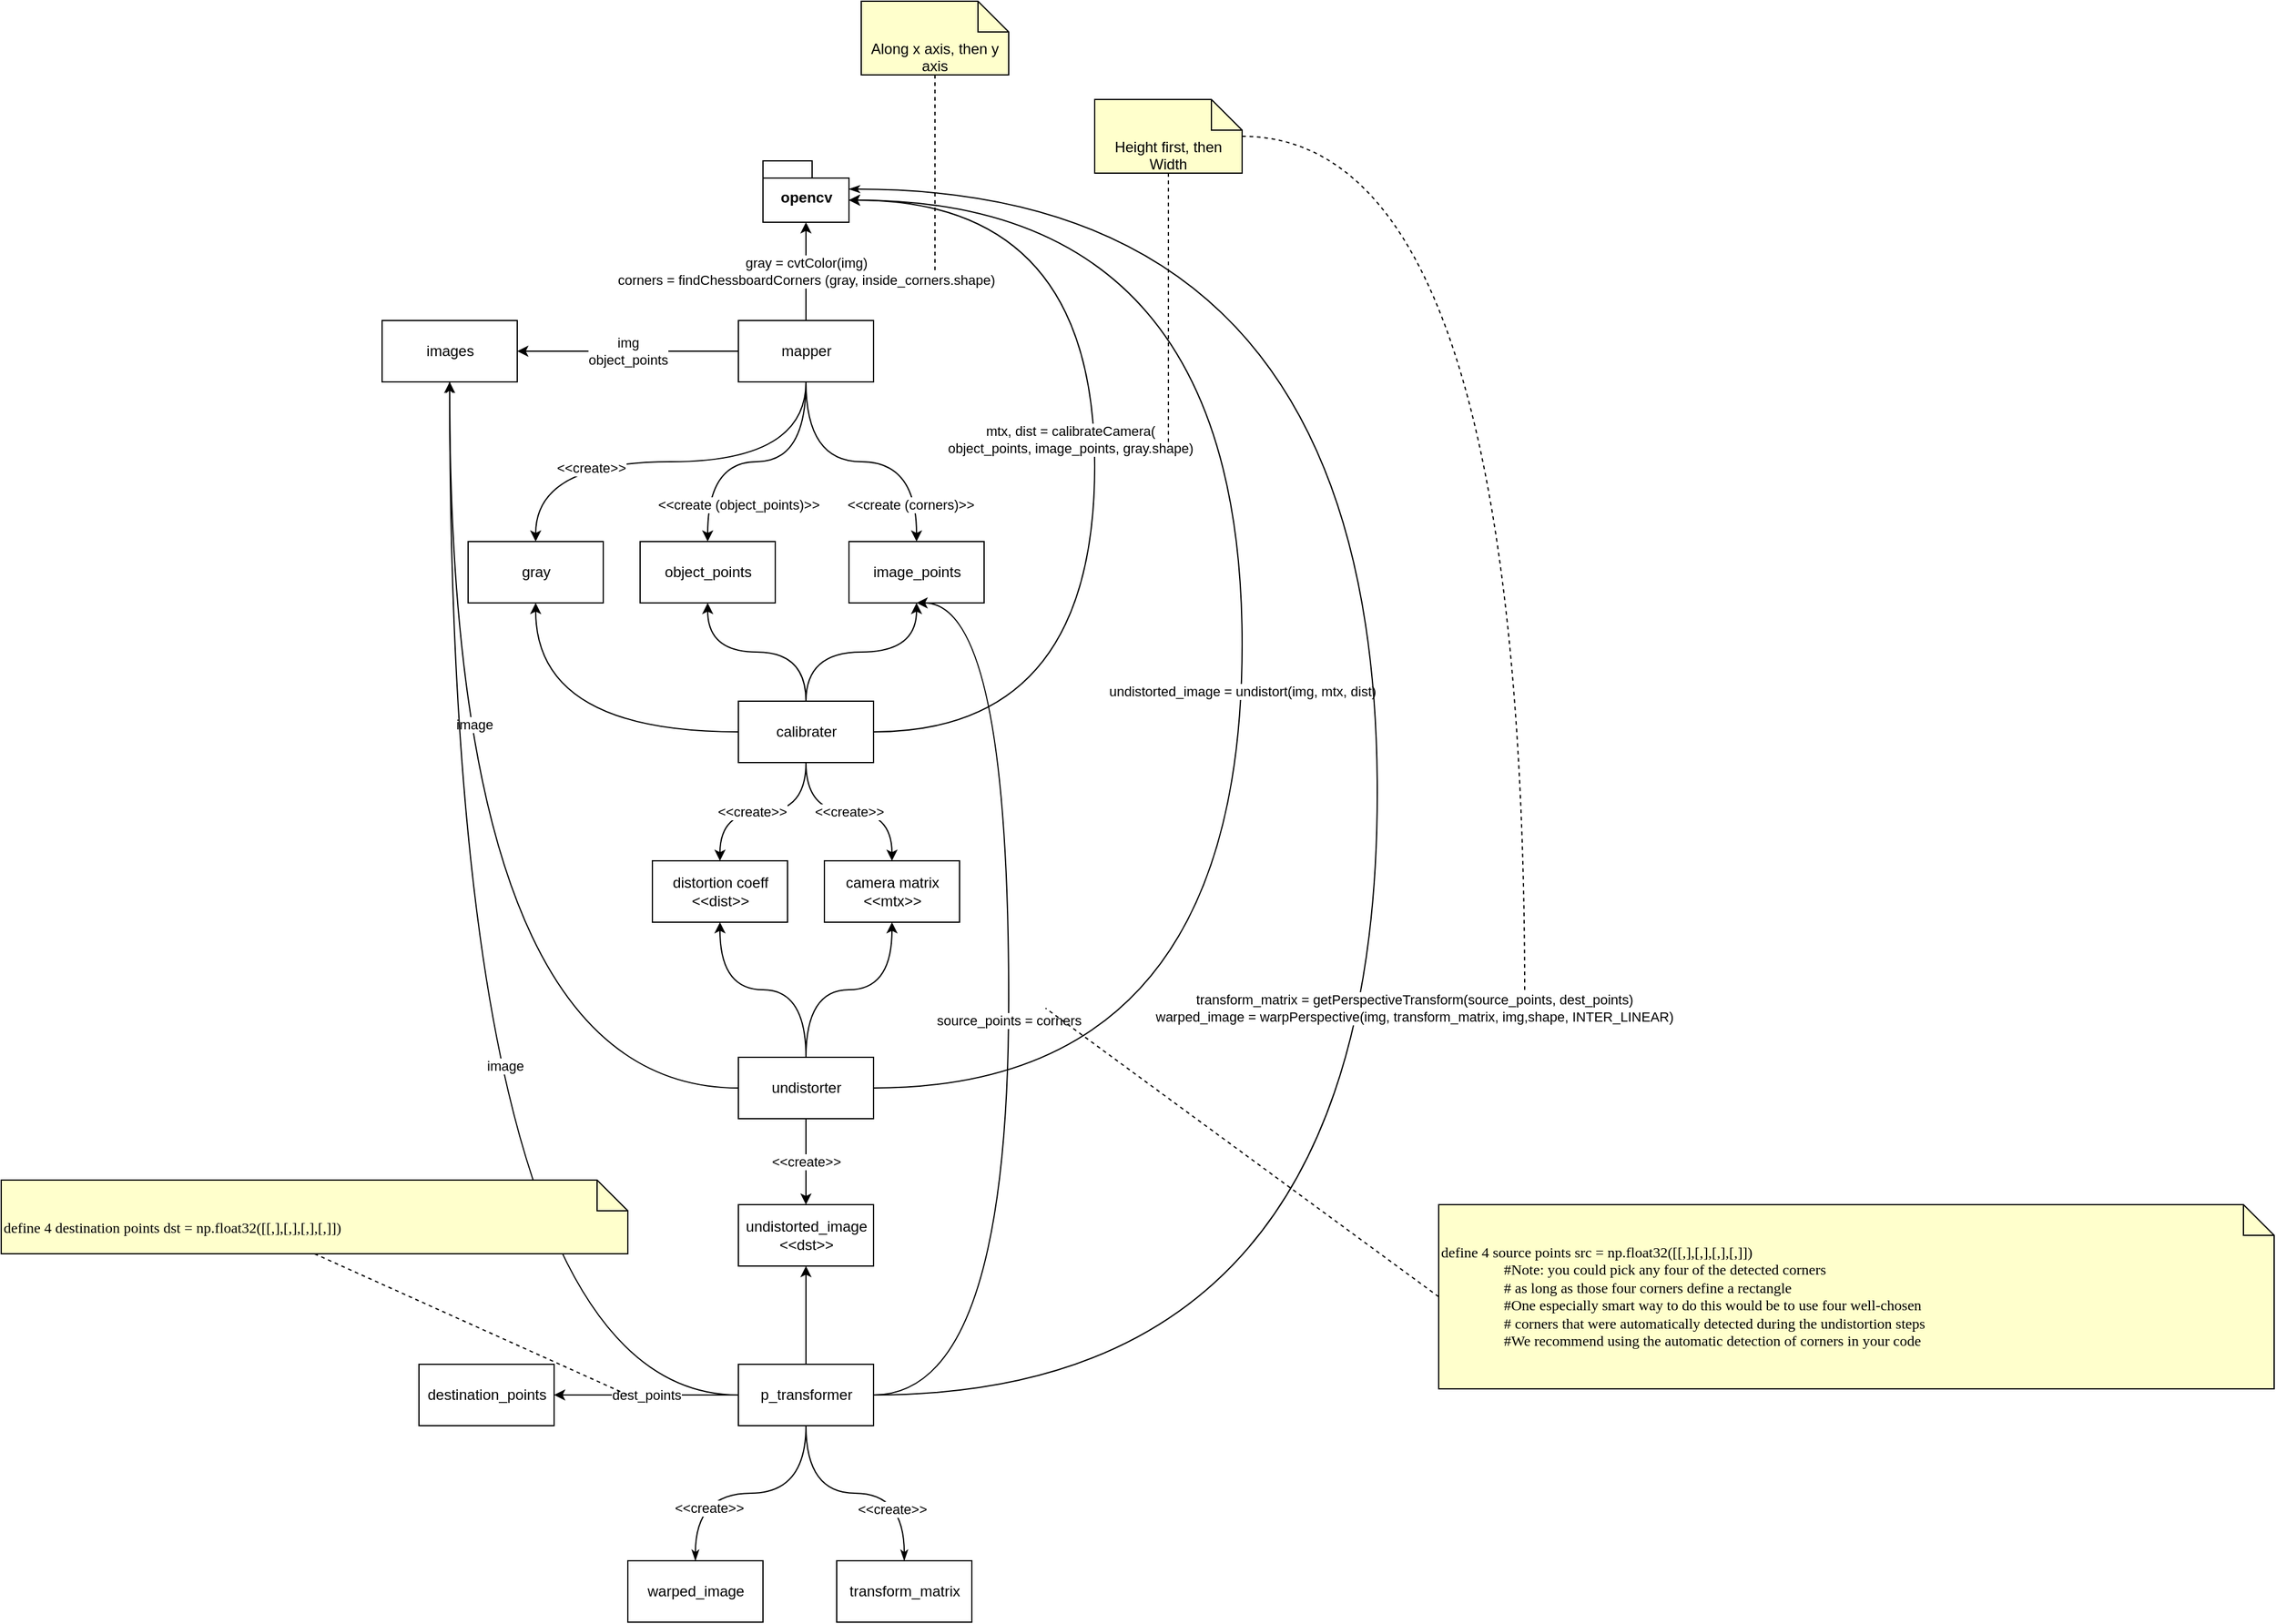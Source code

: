 <mxfile version="13.9.5" type="device" pages="7"><diagram id="yVqI7TgvxlIQA2Az9eCC" name="camera calibration"><mxGraphModel dx="2654" dy="1319" grid="1" gridSize="10" guides="1" tooltips="1" connect="1" arrows="1" fold="1" page="0" pageScale="1" pageWidth="1100" pageHeight="850" math="0" shadow="0"><root><mxCell id="0"/><mxCell id="1" parent="0"/><mxCell id="gOnYVzK9OXDTNXjZNo5O-4" value="img&lt;br&gt;object_points" style="edgeStyle=orthogonalEdgeStyle;rounded=0;orthogonalLoop=1;jettySize=auto;html=1;entryX=1;entryY=0.5;entryDx=0;entryDy=0;curved=1;" parent="1" source="gOnYVzK9OXDTNXjZNo5O-2" target="gOnYVzK9OXDTNXjZNo5O-3" edge="1"><mxGeometry relative="1" as="geometry"/></mxCell><mxCell id="gOnYVzK9OXDTNXjZNo5O-7" value="gray = cvtColor(img)&lt;br&gt;corners = findChessboardCorners (gray, inside_corners.shape)" style="edgeStyle=orthogonalEdgeStyle;curved=1;rounded=0;orthogonalLoop=1;jettySize=auto;html=1;entryX=0.5;entryY=1;entryDx=0;entryDy=0;entryPerimeter=0;" parent="1" source="gOnYVzK9OXDTNXjZNo5O-2" target="gOnYVzK9OXDTNXjZNo5O-6" edge="1"><mxGeometry relative="1" as="geometry"/></mxCell><mxCell id="gOnYVzK9OXDTNXjZNo5O-9" value="&amp;lt;&amp;lt;create (corners)&amp;gt;&amp;gt;" style="edgeStyle=orthogonalEdgeStyle;curved=1;rounded=0;orthogonalLoop=1;jettySize=auto;html=1;exitX=0.5;exitY=1;exitDx=0;exitDy=0;entryX=0.5;entryY=0;entryDx=0;entryDy=0;" parent="1" source="gOnYVzK9OXDTNXjZNo5O-2" target="gOnYVzK9OXDTNXjZNo5O-8" edge="1"><mxGeometry x="0.727" y="-5" relative="1" as="geometry"><mxPoint as="offset"/></mxGeometry></mxCell><mxCell id="gOnYVzK9OXDTNXjZNo5O-13" value="&amp;lt;&amp;lt;create (object_points)&amp;gt;&amp;gt;" style="edgeStyle=orthogonalEdgeStyle;curved=1;rounded=0;orthogonalLoop=1;jettySize=auto;html=1;entryX=0.5;entryY=0;entryDx=0;entryDy=0;" parent="1" source="gOnYVzK9OXDTNXjZNo5O-2" target="gOnYVzK9OXDTNXjZNo5O-12" edge="1"><mxGeometry x="0.714" y="25" relative="1" as="geometry"><mxPoint as="offset"/></mxGeometry></mxCell><mxCell id="gOnYVzK9OXDTNXjZNo5O-22" value="&amp;lt;&amp;lt;create&amp;gt;&amp;gt;" style="edgeStyle=orthogonalEdgeStyle;curved=1;rounded=0;orthogonalLoop=1;jettySize=auto;html=1;entryX=0.5;entryY=0;entryDx=0;entryDy=0;exitX=0.5;exitY=1;exitDx=0;exitDy=0;" parent="1" source="gOnYVzK9OXDTNXjZNo5O-2" target="gOnYVzK9OXDTNXjZNo5O-21" edge="1"><mxGeometry x="0.372" y="5" relative="1" as="geometry"><mxPoint as="offset"/></mxGeometry></mxCell><mxCell id="gOnYVzK9OXDTNXjZNo5O-2" value="mapper" style="html=1;" parent="1" vertex="1"><mxGeometry x="330" y="230" width="110" height="50" as="geometry"/></mxCell><mxCell id="gOnYVzK9OXDTNXjZNo5O-3" value="images" style="html=1;" parent="1" vertex="1"><mxGeometry x="40" y="230" width="110" height="50" as="geometry"/></mxCell><mxCell id="gOnYVzK9OXDTNXjZNo5O-6" value="opencv" style="shape=folder;fontStyle=1;spacingTop=10;tabWidth=40;tabHeight=14;tabPosition=left;html=1;" parent="1" vertex="1"><mxGeometry x="350" y="100" width="70" height="50" as="geometry"/></mxCell><mxCell id="gOnYVzK9OXDTNXjZNo5O-8" value="image_points" style="html=1;" parent="1" vertex="1"><mxGeometry x="420" y="410" width="110" height="50" as="geometry"/></mxCell><mxCell id="gOnYVzK9OXDTNXjZNo5O-12" value="object_points" style="html=1;" parent="1" vertex="1"><mxGeometry x="250" y="410" width="110" height="50" as="geometry"/></mxCell><mxCell id="gOnYVzK9OXDTNXjZNo5O-17" style="edgeStyle=orthogonalEdgeStyle;curved=1;rounded=0;orthogonalLoop=1;jettySize=auto;html=1;entryX=0.5;entryY=1;entryDx=0;entryDy=0;" parent="1" source="gOnYVzK9OXDTNXjZNo5O-15" target="gOnYVzK9OXDTNXjZNo5O-12" edge="1"><mxGeometry relative="1" as="geometry"/></mxCell><mxCell id="gOnYVzK9OXDTNXjZNo5O-18" style="edgeStyle=orthogonalEdgeStyle;curved=1;rounded=0;orthogonalLoop=1;jettySize=auto;html=1;entryX=0.5;entryY=1;entryDx=0;entryDy=0;" parent="1" source="gOnYVzK9OXDTNXjZNo5O-15" target="gOnYVzK9OXDTNXjZNo5O-8" edge="1"><mxGeometry relative="1" as="geometry"/></mxCell><mxCell id="gOnYVzK9OXDTNXjZNo5O-19" style="edgeStyle=orthogonalEdgeStyle;curved=1;rounded=0;orthogonalLoop=1;jettySize=auto;html=1;entryX=0;entryY=0;entryDx=70;entryDy=32;entryPerimeter=0;exitX=1;exitY=0.5;exitDx=0;exitDy=0;" parent="1" source="gOnYVzK9OXDTNXjZNo5O-15" target="gOnYVzK9OXDTNXjZNo5O-6" edge="1"><mxGeometry relative="1" as="geometry"><Array as="points"><mxPoint x="620" y="565"/><mxPoint x="620" y="132"/></Array></mxGeometry></mxCell><mxCell id="gOnYVzK9OXDTNXjZNo5O-20" value="mtx, dist = calibrateCamera(&lt;br&gt;object_points, image_points, gray.shape)" style="edgeLabel;html=1;align=center;verticalAlign=middle;resizable=0;points=[];" parent="gOnYVzK9OXDTNXjZNo5O-19" vertex="1" connectable="0"><mxGeometry x="0.03" y="1" relative="1" as="geometry"><mxPoint x="-19" as="offset"/></mxGeometry></mxCell><mxCell id="gOnYVzK9OXDTNXjZNo5O-23" style="edgeStyle=orthogonalEdgeStyle;curved=1;rounded=0;orthogonalLoop=1;jettySize=auto;html=1;" parent="1" source="gOnYVzK9OXDTNXjZNo5O-15" target="gOnYVzK9OXDTNXjZNo5O-21" edge="1"><mxGeometry relative="1" as="geometry"/></mxCell><mxCell id="gOnYVzK9OXDTNXjZNo5O-25" style="edgeStyle=orthogonalEdgeStyle;curved=1;rounded=0;orthogonalLoop=1;jettySize=auto;html=1;exitX=0.5;exitY=1;exitDx=0;exitDy=0;" parent="1" source="gOnYVzK9OXDTNXjZNo5O-15" target="gOnYVzK9OXDTNXjZNo5O-24" edge="1"><mxGeometry relative="1" as="geometry"/></mxCell><mxCell id="gOnYVzK9OXDTNXjZNo5O-26" value="&amp;lt;&amp;lt;create&amp;gt;&amp;gt;" style="edgeLabel;html=1;align=center;verticalAlign=middle;resizable=0;points=[];" parent="gOnYVzK9OXDTNXjZNo5O-25" vertex="1" connectable="0"><mxGeometry x="0.128" relative="1" as="geometry"><mxPoint as="offset"/></mxGeometry></mxCell><mxCell id="gOnYVzK9OXDTNXjZNo5O-28" value="&amp;lt;&amp;lt;create&amp;gt;&amp;gt;" style="edgeStyle=orthogonalEdgeStyle;curved=1;rounded=0;orthogonalLoop=1;jettySize=auto;html=1;" parent="1" source="gOnYVzK9OXDTNXjZNo5O-15" target="gOnYVzK9OXDTNXjZNo5O-27" edge="1"><mxGeometry relative="1" as="geometry"/></mxCell><mxCell id="gOnYVzK9OXDTNXjZNo5O-15" value="calibrater" style="html=1;" parent="1" vertex="1"><mxGeometry x="330" y="540" width="110" height="50" as="geometry"/></mxCell><mxCell id="gOnYVzK9OXDTNXjZNo5O-21" value="gray" style="html=1;" parent="1" vertex="1"><mxGeometry x="110" y="410" width="110" height="50" as="geometry"/></mxCell><mxCell id="gOnYVzK9OXDTNXjZNo5O-24" value="distortion coeff&lt;br&gt;&amp;lt;&amp;lt;dist&amp;gt;&amp;gt;" style="html=1;" parent="1" vertex="1"><mxGeometry x="260" y="670" width="110" height="50" as="geometry"/></mxCell><mxCell id="gOnYVzK9OXDTNXjZNo5O-27" value="camera matrix&lt;br&gt;&amp;lt;&amp;lt;mtx&amp;gt;&amp;gt;" style="html=1;" parent="1" vertex="1"><mxGeometry x="400" y="670" width="110" height="50" as="geometry"/></mxCell><mxCell id="gOnYVzK9OXDTNXjZNo5O-32" style="edgeStyle=orthogonalEdgeStyle;curved=1;rounded=0;orthogonalLoop=1;jettySize=auto;html=1;entryX=0.5;entryY=1;entryDx=0;entryDy=0;" parent="1" source="gOnYVzK9OXDTNXjZNo5O-29" target="gOnYVzK9OXDTNXjZNo5O-24" edge="1"><mxGeometry relative="1" as="geometry"/></mxCell><mxCell id="gOnYVzK9OXDTNXjZNo5O-33" style="edgeStyle=orthogonalEdgeStyle;curved=1;rounded=0;orthogonalLoop=1;jettySize=auto;html=1;entryX=0.5;entryY=1;entryDx=0;entryDy=0;" parent="1" source="gOnYVzK9OXDTNXjZNo5O-29" target="gOnYVzK9OXDTNXjZNo5O-27" edge="1"><mxGeometry relative="1" as="geometry"/></mxCell><mxCell id="gOnYVzK9OXDTNXjZNo5O-34" style="edgeStyle=orthogonalEdgeStyle;curved=1;rounded=0;orthogonalLoop=1;jettySize=auto;html=1;exitX=0;exitY=0.5;exitDx=0;exitDy=0;entryX=0.5;entryY=1;entryDx=0;entryDy=0;" parent="1" source="gOnYVzK9OXDTNXjZNo5O-29" target="gOnYVzK9OXDTNXjZNo5O-3" edge="1"><mxGeometry relative="1" as="geometry"/></mxCell><mxCell id="gOnYVzK9OXDTNXjZNo5O-35" value="image" style="edgeLabel;html=1;align=center;verticalAlign=middle;resizable=0;points=[];" parent="gOnYVzK9OXDTNXjZNo5O-34" vertex="1" connectable="0"><mxGeometry x="0.311" y="-20" relative="1" as="geometry"><mxPoint as="offset"/></mxGeometry></mxCell><mxCell id="gOnYVzK9OXDTNXjZNo5O-36" style="edgeStyle=orthogonalEdgeStyle;curved=1;rounded=0;orthogonalLoop=1;jettySize=auto;html=1;entryX=0;entryY=0;entryDx=70;entryDy=32;entryPerimeter=0;exitX=1;exitY=0.5;exitDx=0;exitDy=0;" parent="1" source="gOnYVzK9OXDTNXjZNo5O-29" target="gOnYVzK9OXDTNXjZNo5O-6" edge="1"><mxGeometry relative="1" as="geometry"><Array as="points"><mxPoint x="740" y="855"/><mxPoint x="740" y="132"/></Array></mxGeometry></mxCell><mxCell id="gOnYVzK9OXDTNXjZNo5O-37" value="undistorted_image = undistort(img, mtx, dist)" style="edgeLabel;html=1;align=center;verticalAlign=middle;resizable=0;points=[];" parent="gOnYVzK9OXDTNXjZNo5O-36" vertex="1" connectable="0"><mxGeometry x="-0.072" relative="1" as="geometry"><mxPoint as="offset"/></mxGeometry></mxCell><mxCell id="gOnYVzK9OXDTNXjZNo5O-39" value="&amp;lt;&amp;lt;create&amp;gt;&amp;gt;" style="edgeStyle=orthogonalEdgeStyle;curved=1;rounded=0;orthogonalLoop=1;jettySize=auto;html=1;" parent="1" source="gOnYVzK9OXDTNXjZNo5O-29" target="gOnYVzK9OXDTNXjZNo5O-38" edge="1"><mxGeometry relative="1" as="geometry"/></mxCell><mxCell id="gOnYVzK9OXDTNXjZNo5O-29" value="undistorter" style="html=1;" parent="1" vertex="1"><mxGeometry x="330" y="830" width="110" height="50" as="geometry"/></mxCell><mxCell id="gOnYVzK9OXDTNXjZNo5O-38" value="undistorted_image&lt;br&gt;&amp;lt;&amp;lt;dst&amp;gt;&amp;gt;" style="html=1;" parent="1" vertex="1"><mxGeometry x="330" y="950" width="110" height="50" as="geometry"/></mxCell><mxCell id="gOnYVzK9OXDTNXjZNo5O-41" style="edgeStyle=orthogonalEdgeStyle;curved=1;rounded=0;orthogonalLoop=1;jettySize=auto;html=1;dashed=1;endArrow=none;endFill=0;" parent="1" source="gOnYVzK9OXDTNXjZNo5O-40" edge="1"><mxGeometry relative="1" as="geometry"><mxPoint x="680" y="330" as="targetPoint"/></mxGeometry></mxCell><mxCell id="gOnYVzK9OXDTNXjZNo5O-59" style="edgeStyle=orthogonalEdgeStyle;curved=1;rounded=0;orthogonalLoop=1;jettySize=auto;html=1;endArrow=classicThin;endFill=1;dashed=1;" parent="1" source="gOnYVzK9OXDTNXjZNo5O-40" edge="1"><mxGeometry relative="1" as="geometry"><mxPoint x="970" y="790" as="targetPoint"/></mxGeometry></mxCell><mxCell id="gOnYVzK9OXDTNXjZNo5O-40" value="Height first, then Width" style="shape=note2;boundedLbl=1;whiteSpace=wrap;html=1;size=25;verticalAlign=top;align=center;fillColor=#FFFFCC;" parent="1" vertex="1"><mxGeometry x="620" y="50" width="120" height="60" as="geometry"/></mxCell><mxCell id="gOnYVzK9OXDTNXjZNo5O-43" style="edgeStyle=orthogonalEdgeStyle;curved=1;rounded=0;orthogonalLoop=1;jettySize=auto;html=1;dashed=1;endArrow=none;endFill=0;" parent="1" source="gOnYVzK9OXDTNXjZNo5O-42" edge="1"><mxGeometry relative="1" as="geometry"><mxPoint x="490" y="190" as="targetPoint"/></mxGeometry></mxCell><mxCell id="gOnYVzK9OXDTNXjZNo5O-42" value="Along x axis, then y axis" style="shape=note2;boundedLbl=1;whiteSpace=wrap;html=1;size=25;verticalAlign=top;align=center;fillColor=#FFFFCC;" parent="1" vertex="1"><mxGeometry x="430" y="-30" width="120" height="60" as="geometry"/></mxCell><mxCell id="gOnYVzK9OXDTNXjZNo5O-46" style="edgeStyle=orthogonalEdgeStyle;curved=1;rounded=0;orthogonalLoop=1;jettySize=auto;html=1;entryX=0.5;entryY=1;entryDx=0;entryDy=0;" parent="1" source="gOnYVzK9OXDTNXjZNo5O-45" target="gOnYVzK9OXDTNXjZNo5O-38" edge="1"><mxGeometry relative="1" as="geometry"/></mxCell><mxCell id="gOnYVzK9OXDTNXjZNo5O-48" value="source_points = corners" style="edgeStyle=orthogonalEdgeStyle;curved=1;rounded=0;orthogonalLoop=1;jettySize=auto;html=1;entryX=0.5;entryY=1;entryDx=0;entryDy=0;exitX=1;exitY=0.5;exitDx=0;exitDy=0;" parent="1" source="gOnYVzK9OXDTNXjZNo5O-45" target="gOnYVzK9OXDTNXjZNo5O-8" edge="1"><mxGeometry relative="1" as="geometry"><Array as="points"><mxPoint x="550" y="1105"/><mxPoint x="550" y="460"/></Array></mxGeometry></mxCell><mxCell id="gOnYVzK9OXDTNXjZNo5O-58" value="transform_matrix = getPerspectiveTransform(source_points, dest_points)&lt;br&gt;warped_image = warpPerspective(img, transform_matrix, img,shape, INTER_LINEAR)" style="edgeStyle=orthogonalEdgeStyle;rounded=0;orthogonalLoop=1;jettySize=auto;html=1;entryX=0;entryY=0;entryDx=70;entryDy=23;entryPerimeter=0;endArrow=classicThin;endFill=1;exitX=1;exitY=0.5;exitDx=0;exitDy=0;curved=1;" parent="1" source="gOnYVzK9OXDTNXjZNo5O-45" target="gOnYVzK9OXDTNXjZNo5O-6" edge="1"><mxGeometry x="-0.204" y="-30" relative="1" as="geometry"><Array as="points"><mxPoint x="850" y="1105"/><mxPoint x="850" y="123"/></Array><mxPoint as="offset"/></mxGeometry></mxCell><mxCell id="gOnYVzK9OXDTNXjZNo5O-60" style="edgeStyle=orthogonalEdgeStyle;curved=1;rounded=0;orthogonalLoop=1;jettySize=auto;html=1;entryX=0.5;entryY=1;entryDx=0;entryDy=0;endArrow=classicThin;endFill=1;" parent="1" source="gOnYVzK9OXDTNXjZNo5O-45" target="gOnYVzK9OXDTNXjZNo5O-3" edge="1"><mxGeometry relative="1" as="geometry"/></mxCell><mxCell id="gOnYVzK9OXDTNXjZNo5O-61" value="image" style="edgeLabel;html=1;align=center;verticalAlign=middle;resizable=0;points=[];" parent="gOnYVzK9OXDTNXjZNo5O-60" vertex="1" connectable="0"><mxGeometry x="-0.05" y="-45" relative="1" as="geometry"><mxPoint as="offset"/></mxGeometry></mxCell><mxCell id="gOnYVzK9OXDTNXjZNo5O-63" style="edgeStyle=orthogonalEdgeStyle;curved=1;rounded=0;orthogonalLoop=1;jettySize=auto;html=1;entryX=0.5;entryY=0;entryDx=0;entryDy=0;endArrow=classicThin;endFill=1;exitX=0.5;exitY=1;exitDx=0;exitDy=0;" parent="1" source="gOnYVzK9OXDTNXjZNo5O-45" target="gOnYVzK9OXDTNXjZNo5O-62" edge="1"><mxGeometry relative="1" as="geometry"/></mxCell><mxCell id="gOnYVzK9OXDTNXjZNo5O-66" value="&amp;lt;&amp;lt;create&amp;gt;&amp;gt;" style="edgeLabel;html=1;align=center;verticalAlign=middle;resizable=0;points=[];" parent="gOnYVzK9OXDTNXjZNo5O-63" vertex="1" connectable="0"><mxGeometry x="0.566" y="11" relative="1" as="geometry"><mxPoint as="offset"/></mxGeometry></mxCell><mxCell id="gOnYVzK9OXDTNXjZNo5O-65" style="edgeStyle=orthogonalEdgeStyle;curved=1;rounded=0;orthogonalLoop=1;jettySize=auto;html=1;endArrow=classicThin;endFill=1;" parent="1" source="gOnYVzK9OXDTNXjZNo5O-45" target="gOnYVzK9OXDTNXjZNo5O-64" edge="1"><mxGeometry relative="1" as="geometry"/></mxCell><mxCell id="gOnYVzK9OXDTNXjZNo5O-67" value="&amp;lt;&amp;lt;create&amp;gt;&amp;gt;" style="edgeLabel;html=1;align=center;verticalAlign=middle;resizable=0;points=[];" parent="gOnYVzK9OXDTNXjZNo5O-65" vertex="1" connectable="0"><mxGeometry x="0.554" y="-10" relative="1" as="geometry"><mxPoint as="offset"/></mxGeometry></mxCell><mxCell id="gOnYVzK9OXDTNXjZNo5O-45" value="p_transformer" style="html=1;fillColor=#FFFFFF;" parent="1" vertex="1"><mxGeometry x="330" y="1080" width="110" height="50" as="geometry"/></mxCell><mxCell id="gOnYVzK9OXDTNXjZNo5O-50" style="rounded=0;orthogonalLoop=1;jettySize=auto;html=1;endArrow=none;endFill=0;exitX=0;exitY=0.5;exitDx=0;exitDy=0;exitPerimeter=0;dashed=1;" parent="1" source="gOnYVzK9OXDTNXjZNo5O-49" edge="1"><mxGeometry relative="1" as="geometry"><mxPoint x="580" y="790" as="targetPoint"/></mxGeometry></mxCell><mxCell id="gOnYVzK9OXDTNXjZNo5O-49" value="&lt;div&gt;&lt;font face=&quot;Lucida Console&quot;&gt;define 4 source points src = np.float32([[,],[,],[,],[,]])&lt;/font&gt;&lt;/div&gt;&lt;div&gt;&lt;font face=&quot;Lucida Console&quot;&gt;&amp;nbsp; &amp;nbsp; &amp;nbsp; &amp;nbsp; &amp;nbsp; &amp;nbsp; &amp;nbsp; &amp;nbsp; &amp;nbsp;#Note: you could pick any four of the detected corners&amp;nbsp;&lt;/font&gt;&lt;/div&gt;&lt;div&gt;&lt;font face=&quot;Lucida Console&quot;&gt;&amp;nbsp; &amp;nbsp; &amp;nbsp; &amp;nbsp; &amp;nbsp; &amp;nbsp; &amp;nbsp; &amp;nbsp; &amp;nbsp;# as long as those four corners define a rectangle&lt;/font&gt;&lt;/div&gt;&lt;div&gt;&lt;font face=&quot;Lucida Console&quot;&gt;&amp;nbsp; &amp;nbsp; &amp;nbsp; &amp;nbsp; &amp;nbsp; &amp;nbsp; &amp;nbsp; &amp;nbsp; &amp;nbsp;#One especially smart way to do this would be to use four well-chosen&lt;/font&gt;&lt;/div&gt;&lt;div&gt;&lt;font face=&quot;Lucida Console&quot;&gt;&amp;nbsp; &amp;nbsp; &amp;nbsp; &amp;nbsp; &amp;nbsp; &amp;nbsp; &amp;nbsp; &amp;nbsp; &amp;nbsp;# corners that were automatically detected during the undistortion steps&lt;/font&gt;&lt;/div&gt;&lt;div&gt;&lt;font face=&quot;Lucida Console&quot;&gt;&amp;nbsp; &amp;nbsp; &amp;nbsp; &amp;nbsp; &amp;nbsp; &amp;nbsp; &amp;nbsp; &amp;nbsp; &amp;nbsp;#We recommend using the automatic detection of corners in your code&lt;/font&gt;&lt;/div&gt;" style="shape=note2;boundedLbl=1;whiteSpace=wrap;html=1;size=25;verticalAlign=top;align=left;fillColor=#FFFFCC;" parent="1" vertex="1"><mxGeometry x="900" y="950" width="680" height="150" as="geometry"/></mxCell><mxCell id="gOnYVzK9OXDTNXjZNo5O-51" value="destination_points" style="html=1;fillColor=#FFFFFF;align=center;" parent="1" vertex="1"><mxGeometry x="70" y="1080" width="110" height="50" as="geometry"/></mxCell><mxCell id="gOnYVzK9OXDTNXjZNo5O-53" value="dest_points" style="edgeStyle=orthogonalEdgeStyle;curved=1;rounded=0;orthogonalLoop=1;jettySize=auto;html=1;entryX=1;entryY=0.5;entryDx=0;entryDy=0;exitX=0;exitY=0.5;exitDx=0;exitDy=0;" parent="1" source="gOnYVzK9OXDTNXjZNo5O-45" target="gOnYVzK9OXDTNXjZNo5O-51" edge="1"><mxGeometry relative="1" as="geometry"><mxPoint x="395" y="1090" as="sourcePoint"/><mxPoint x="395" y="1010" as="targetPoint"/></mxGeometry></mxCell><mxCell id="gOnYVzK9OXDTNXjZNo5O-56" value="&lt;font face=&quot;Lucida Console&quot;&gt;define 4 destination points dst = np.float32([[,],[,],[,],[,]])&lt;/font&gt;" style="shape=note2;boundedLbl=1;whiteSpace=wrap;html=1;size=25;verticalAlign=top;align=left;fillColor=#FFFFCC;" parent="1" vertex="1"><mxGeometry x="-270" y="930" width="510" height="60" as="geometry"/></mxCell><mxCell id="gOnYVzK9OXDTNXjZNo5O-57" style="rounded=0;orthogonalLoop=1;jettySize=auto;html=1;endArrow=none;endFill=0;exitX=0.5;exitY=1;exitDx=0;exitDy=0;exitPerimeter=0;dashed=1;" parent="1" source="gOnYVzK9OXDTNXjZNo5O-56" edge="1"><mxGeometry relative="1" as="geometry"><mxPoint x="240" y="1105" as="targetPoint"/><mxPoint x="50" y="1050" as="sourcePoint"/></mxGeometry></mxCell><mxCell id="gOnYVzK9OXDTNXjZNo5O-62" value="warped_image" style="html=1;fillColor=#FFFFFF;align=center;" parent="1" vertex="1"><mxGeometry x="240" y="1240" width="110" height="50" as="geometry"/></mxCell><mxCell id="gOnYVzK9OXDTNXjZNo5O-64" value="transform_matrix" style="html=1;fillColor=#FFFFFF;align=center;" parent="1" vertex="1"><mxGeometry x="410" y="1240" width="110" height="50" as="geometry"/></mxCell></root></mxGraphModel></diagram><diagram id="nIJgL7BGXnSpvjdblvmf" name="gradients"><mxGraphModel dx="1032" dy="2272" grid="1" gridSize="10" guides="1" tooltips="1" connect="1" arrows="1" fold="1" page="0" pageScale="1" pageWidth="1100" pageHeight="850" math="0" shadow="0"><root><mxCell id="RV3ANcb_PI6XlgtozLzx-0"/><mxCell id="RV3ANcb_PI6XlgtozLzx-1" parent="RV3ANcb_PI6XlgtozLzx-0"/><mxCell id="RV3ANcb_PI6XlgtozLzx-2" value="opencv" style="shape=folder;fontStyle=1;spacingTop=10;tabWidth=40;tabHeight=14;tabPosition=left;html=1;" vertex="1" parent="RV3ANcb_PI6XlgtozLzx-1"><mxGeometry x="340" y="280" width="70" height="50" as="geometry"/></mxCell><mxCell id="RV3ANcb_PI6XlgtozLzx-5" style="edgeStyle=orthogonalEdgeStyle;rounded=0;orthogonalLoop=1;jettySize=auto;html=1;entryX=1;entryY=0.5;entryDx=0;entryDy=0;curved=1;" edge="1" parent="RV3ANcb_PI6XlgtozLzx-1" source="RV3ANcb_PI6XlgtozLzx-3" target="RV3ANcb_PI6XlgtozLzx-4"><mxGeometry relative="1" as="geometry"/></mxCell><mxCell id="RV3ANcb_PI6XlgtozLzx-6" value="gray = cvtColor(COLOR_RGB2GRAY)&lt;br&gt;sobel_x = Sobel(gray, CV_64F, 1, 0, kernelsize)&lt;br&gt;sobel_y = Sobel(gray, CV_64F, 0, 1, kernelsize)" style="edgeStyle=orthogonalEdgeStyle;rounded=0;orthogonalLoop=1;jettySize=auto;html=1;entryX=0.5;entryY=1;entryDx=0;entryDy=0;entryPerimeter=0;curved=1;" edge="1" parent="RV3ANcb_PI6XlgtozLzx-1" source="RV3ANcb_PI6XlgtozLzx-3" target="RV3ANcb_PI6XlgtozLzx-2"><mxGeometry x="0.5" relative="1" as="geometry"><mxPoint as="offset"/></mxGeometry></mxCell><mxCell id="RV3ANcb_PI6XlgtozLzx-12" value="&amp;lt;&amp;lt;create&amp;gt;&amp;gt;" style="edgeStyle=orthogonalEdgeStyle;curved=1;rounded=0;orthogonalLoop=1;jettySize=auto;html=1;exitX=0.5;exitY=1;exitDx=0;exitDy=0;entryX=0.5;entryY=0;entryDx=0;entryDy=0;" edge="1" parent="RV3ANcb_PI6XlgtozLzx-1" source="RV3ANcb_PI6XlgtozLzx-3" target="RV3ANcb_PI6XlgtozLzx-11"><mxGeometry relative="1" as="geometry"/></mxCell><mxCell id="RV3ANcb_PI6XlgtozLzx-14" style="edgeStyle=orthogonalEdgeStyle;curved=1;rounded=0;orthogonalLoop=1;jettySize=auto;html=1;entryX=0.5;entryY=1;entryDx=0;entryDy=0;entryPerimeter=0;" edge="1" parent="RV3ANcb_PI6XlgtozLzx-1" source="RV3ANcb_PI6XlgtozLzx-3" target="RV3ANcb_PI6XlgtozLzx-8"><mxGeometry relative="1" as="geometry"/></mxCell><mxCell id="RV3ANcb_PI6XlgtozLzx-16" value="sobel_theta = np.arctan2(abs(sobel_y, sobel_x))&lt;br&gt;dir_grad_mask = np.zeros_like(sobel_theta)&lt;br&gt;dir_grad_mask[sobel_theta between thresh[0, 1]] = 1" style="edgeLabel;html=1;align=center;verticalAlign=middle;resizable=0;points=[];" vertex="1" connectable="0" parent="RV3ANcb_PI6XlgtozLzx-14"><mxGeometry x="0.315" y="12" relative="1" as="geometry"><mxPoint x="12" y="-12.86" as="offset"/></mxGeometry></mxCell><mxCell id="RV3ANcb_PI6XlgtozLzx-35" style="edgeStyle=orthogonalEdgeStyle;rounded=0;orthogonalLoop=1;jettySize=auto;html=1;entryX=1;entryY=0.5;entryDx=0;entryDy=0;curved=1;" edge="1" parent="RV3ANcb_PI6XlgtozLzx-1" source="RV3ANcb_PI6XlgtozLzx-3" target="RV3ANcb_PI6XlgtozLzx-34"><mxGeometry relative="1" as="geometry"/></mxCell><mxCell id="RV3ANcb_PI6XlgtozLzx-3" value="dir_grad_mask_creator" style="html=1;" vertex="1" parent="RV3ANcb_PI6XlgtozLzx-1"><mxGeometry x="300" y="490" width="150" height="50" as="geometry"/></mxCell><mxCell id="RV3ANcb_PI6XlgtozLzx-4" value="image" style="html=1;" vertex="1" parent="RV3ANcb_PI6XlgtozLzx-1"><mxGeometry x="70" y="430" width="110" height="50" as="geometry"/></mxCell><mxCell id="RV3ANcb_PI6XlgtozLzx-8" value="numpy" style="shape=folder;fontStyle=1;spacingTop=10;tabWidth=40;tabHeight=14;tabPosition=left;html=1;" vertex="1" parent="RV3ANcb_PI6XlgtozLzx-1"><mxGeometry x="530" y="280" width="70" height="50" as="geometry"/></mxCell><mxCell id="RV3ANcb_PI6XlgtozLzx-11" value="dir_grad_mask" style="html=1;" vertex="1" parent="RV3ANcb_PI6XlgtozLzx-1"><mxGeometry x="320" y="660" width="110" height="50" as="geometry"/></mxCell><mxCell id="RV3ANcb_PI6XlgtozLzx-38" style="edgeStyle=none;orthogonalLoop=1;jettySize=auto;html=1;dashed=1;endArrow=classicThin;endFill=1;" edge="1" parent="RV3ANcb_PI6XlgtozLzx-1" source="RV3ANcb_PI6XlgtozLzx-17"><mxGeometry relative="1" as="geometry"><mxPoint x="590" y="400" as="targetPoint"/></mxGeometry></mxCell><mxCell id="RV3ANcb_PI6XlgtozLzx-17" value="arctan(y, x)!!!!" style="shape=note2;boundedLbl=1;whiteSpace=wrap;html=1;size=25;verticalAlign=top;align=center;fillColor=#FFFFCC;" vertex="1" parent="RV3ANcb_PI6XlgtozLzx-1"><mxGeometry x="630" y="300" width="120" height="60" as="geometry"/></mxCell><mxCell id="RV3ANcb_PI6XlgtozLzx-34" value="thresh" style="html=1;" vertex="1" parent="RV3ANcb_PI6XlgtozLzx-1"><mxGeometry x="70" y="490" width="110" height="50" as="geometry"/></mxCell><mxCell id="RV3ANcb_PI6XlgtozLzx-37" style="orthogonalLoop=1;jettySize=auto;html=1;entryX=1;entryY=0.5;entryDx=0;entryDy=0;dashed=1;" edge="1" parent="RV3ANcb_PI6XlgtozLzx-1" source="RV3ANcb_PI6XlgtozLzx-36" target="RV3ANcb_PI6XlgtozLzx-11"><mxGeometry relative="1" as="geometry"/></mxCell><mxCell id="RV3ANcb_PI6XlgtozLzx-36" value="dir_grad_mask.shape = sobel_theta.shape = gray.shape" style="shape=note2;boundedLbl=1;whiteSpace=wrap;html=1;size=25;verticalAlign=top;align=center;fillColor=#FFFFCC;" vertex="1" parent="RV3ANcb_PI6XlgtozLzx-1"><mxGeometry x="480" y="560" width="330" height="55" as="geometry"/></mxCell><mxCell id="RV3ANcb_PI6XlgtozLzx-49" value="sobel_abs = abs(sobel)&lt;br&gt;sobel_scale = uint8(255 * sobel_abs / np.max(sobel_abs))&lt;br&gt;axis_grad_mask = bp.zeros_like(sobel_scale)&lt;br&gt;axis_grad_mask[sobel_scale in threshold] = 1" style="edgeStyle=orthogonalEdgeStyle;orthogonalLoop=1;jettySize=auto;html=1;entryX=0.5;entryY=1;entryDx=0;entryDy=0;entryPerimeter=0;endArrow=classicThin;endFill=1;curved=1;" edge="1" parent="RV3ANcb_PI6XlgtozLzx-1" source="RV3ANcb_PI6XlgtozLzx-40" target="RV3ANcb_PI6XlgtozLzx-48"><mxGeometry x="-0.097" y="45" relative="1" as="geometry"><mxPoint as="offset"/></mxGeometry></mxCell><mxCell id="RV3ANcb_PI6XlgtozLzx-51" value="&amp;lt;&amp;lt;create&amp;gt;&amp;gt;" style="edgeStyle=orthogonalEdgeStyle;curved=1;orthogonalLoop=1;jettySize=auto;html=1;entryX=0.5;entryY=0;entryDx=0;entryDy=0;endArrow=classicThin;endFill=1;" edge="1" parent="RV3ANcb_PI6XlgtozLzx-1" source="RV3ANcb_PI6XlgtozLzx-40" target="RV3ANcb_PI6XlgtozLzx-50"><mxGeometry relative="1" as="geometry"/></mxCell><mxCell id="RV3ANcb_PI6XlgtozLzx-40" value="axis_grad_mask_creator" style="html=1;" vertex="1" parent="RV3ANcb_PI6XlgtozLzx-1"><mxGeometry x="310" y="-530" width="150" height="50" as="geometry"/></mxCell><mxCell id="RV3ANcb_PI6XlgtozLzx-41" value="image" style="html=1;" vertex="1" parent="RV3ANcb_PI6XlgtozLzx-1"><mxGeometry x="110" y="-530" width="110" height="50" as="geometry"/></mxCell><mxCell id="RV3ANcb_PI6XlgtozLzx-43" style="edgeStyle=orthogonalEdgeStyle;curved=1;rounded=0;orthogonalLoop=1;jettySize=auto;html=1;" edge="1" parent="RV3ANcb_PI6XlgtozLzx-1" source="RV3ANcb_PI6XlgtozLzx-40" target="RV3ANcb_PI6XlgtozLzx-41"><mxGeometry relative="1" as="geometry"><mxPoint x="420" y="-340" as="sourcePoint"/><mxPoint x="420" y="-220" as="targetPoint"/></mxGeometry></mxCell><mxCell id="RV3ANcb_PI6XlgtozLzx-44" value="opencv" style="shape=folder;fontStyle=1;spacingTop=10;tabWidth=40;tabHeight=14;tabPosition=left;html=1;" vertex="1" parent="RV3ANcb_PI6XlgtozLzx-1"><mxGeometry x="350" y="-710" width="70" height="50" as="geometry"/></mxCell><mxCell id="RV3ANcb_PI6XlgtozLzx-45" value="gray = cvtColor (image, COLOR_RGB2GRAY)&lt;br&gt;sobel = Sobel(gray, CV_64F, 1, 0)" style="edgeStyle=orthogonalEdgeStyle;curved=1;rounded=0;orthogonalLoop=1;jettySize=auto;html=1;" edge="1" parent="RV3ANcb_PI6XlgtozLzx-1" source="RV3ANcb_PI6XlgtozLzx-40" target="RV3ANcb_PI6XlgtozLzx-44"><mxGeometry x="0.6" relative="1" as="geometry"><mxPoint x="570" y="-530" as="sourcePoint"/><mxPoint x="420" y="-450" as="targetPoint"/><mxPoint as="offset"/></mxGeometry></mxCell><mxCell id="RV3ANcb_PI6XlgtozLzx-47" style="edgeStyle=none;orthogonalLoop=1;jettySize=auto;html=1;endArrow=classicThin;endFill=1;" edge="1" parent="RV3ANcb_PI6XlgtozLzx-1" source="RV3ANcb_PI6XlgtozLzx-46"><mxGeometry relative="1" as="geometry"><mxPoint x="470" y="-620" as="targetPoint"/></mxGeometry></mxCell><mxCell id="RV3ANcb_PI6XlgtozLzx-46" value="Sobel in x orientation" style="shape=note2;boundedLbl=1;whiteSpace=wrap;html=1;size=25;verticalAlign=top;align=center;fillColor=#FFFFCC;" vertex="1" parent="RV3ANcb_PI6XlgtozLzx-1"><mxGeometry x="510" y="-840" width="120" height="60" as="geometry"/></mxCell><mxCell id="RV3ANcb_PI6XlgtozLzx-48" value="numpy" style="shape=folder;fontStyle=1;spacingTop=10;tabWidth=40;tabHeight=14;tabPosition=left;html=1;" vertex="1" parent="RV3ANcb_PI6XlgtozLzx-1"><mxGeometry x="620" y="-670" width="70" height="50" as="geometry"/></mxCell><mxCell id="RV3ANcb_PI6XlgtozLzx-50" value="axis_grad_mask" style="html=1;" vertex="1" parent="RV3ANcb_PI6XlgtozLzx-1"><mxGeometry x="330" y="-360" width="110" height="50" as="geometry"/></mxCell><mxCell id="RV3ANcb_PI6XlgtozLzx-61" value="sobel_mag = hypot(sobel_x, sobel_y)&lt;br&gt;sobel_scale = uint8(255 * sobel_mag / np.max(sobel_mag))&lt;br&gt;mag_grad_mask = zeros_like(sobel_scale)&lt;br&gt;mag_grad_mask[sobel_scale in threshold] = 1" style="edgeStyle=orthogonalEdgeStyle;orthogonalLoop=1;jettySize=auto;html=1;entryX=0.5;entryY=1;entryDx=0;entryDy=0;entryPerimeter=0;endArrow=classicThin;endFill=1;curved=1;" edge="1" parent="RV3ANcb_PI6XlgtozLzx-1" source="RV3ANcb_PI6XlgtozLzx-63" target="RV3ANcb_PI6XlgtozLzx-70"><mxGeometry x="0.548" y="35" relative="1" as="geometry"><mxPoint as="offset"/></mxGeometry></mxCell><mxCell id="RV3ANcb_PI6XlgtozLzx-62" value="&amp;lt;&amp;lt;create&amp;gt;&amp;gt;" style="edgeStyle=orthogonalEdgeStyle;curved=1;orthogonalLoop=1;jettySize=auto;html=1;entryX=0.5;entryY=0;entryDx=0;entryDy=0;endArrow=classicThin;endFill=1;" edge="1" parent="RV3ANcb_PI6XlgtozLzx-1" source="RV3ANcb_PI6XlgtozLzx-63" target="RV3ANcb_PI6XlgtozLzx-71"><mxGeometry relative="1" as="geometry"/></mxCell><mxCell id="RV3ANcb_PI6XlgtozLzx-63" value="mag_grad_mask_creator" style="html=1;" vertex="1" parent="RV3ANcb_PI6XlgtozLzx-1"><mxGeometry x="310" y="-50" width="150" height="50" as="geometry"/></mxCell><mxCell id="RV3ANcb_PI6XlgtozLzx-64" value="image" style="html=1;" vertex="1" parent="RV3ANcb_PI6XlgtozLzx-1"><mxGeometry x="110" y="-50" width="110" height="50" as="geometry"/></mxCell><mxCell id="RV3ANcb_PI6XlgtozLzx-65" style="edgeStyle=orthogonalEdgeStyle;curved=1;rounded=0;orthogonalLoop=1;jettySize=auto;html=1;" edge="1" parent="RV3ANcb_PI6XlgtozLzx-1" source="RV3ANcb_PI6XlgtozLzx-63" target="RV3ANcb_PI6XlgtozLzx-64"><mxGeometry relative="1" as="geometry"><mxPoint x="420" y="140" as="sourcePoint"/><mxPoint x="420" y="260" as="targetPoint"/></mxGeometry></mxCell><mxCell id="RV3ANcb_PI6XlgtozLzx-66" value="opencv" style="shape=folder;fontStyle=1;spacingTop=10;tabWidth=40;tabHeight=14;tabPosition=left;html=1;" vertex="1" parent="RV3ANcb_PI6XlgtozLzx-1"><mxGeometry x="350" y="-230" width="70" height="50" as="geometry"/></mxCell><mxCell id="RV3ANcb_PI6XlgtozLzx-67" value="gray = cvtColor (image, COLOR_RGB2GRAY)&lt;br&gt;sobel_x = Sobel(gray, CV_64F, 1, 0)&lt;br&gt;sobel_y = Sobel(gray, CV_64F, 0, 1)" style="edgeStyle=orthogonalEdgeStyle;curved=1;rounded=0;orthogonalLoop=1;jettySize=auto;html=1;" edge="1" parent="RV3ANcb_PI6XlgtozLzx-1" source="RV3ANcb_PI6XlgtozLzx-63" target="RV3ANcb_PI6XlgtozLzx-66"><mxGeometry x="0.6" relative="1" as="geometry"><mxPoint x="570" y="-50" as="sourcePoint"/><mxPoint x="420" y="30" as="targetPoint"/><mxPoint as="offset"/></mxGeometry></mxCell><mxCell id="RV3ANcb_PI6XlgtozLzx-70" value="numpy" style="shape=folder;fontStyle=1;spacingTop=10;tabWidth=40;tabHeight=14;tabPosition=left;html=1;" vertex="1" parent="RV3ANcb_PI6XlgtozLzx-1"><mxGeometry x="620" y="-190" width="70" height="50" as="geometry"/></mxCell><mxCell id="RV3ANcb_PI6XlgtozLzx-71" value="axis_grad_mask" style="html=1;" vertex="1" parent="RV3ANcb_PI6XlgtozLzx-1"><mxGeometry x="330" y="120" width="110" height="50" as="geometry"/></mxCell></root></mxGraphModel></diagram><diagram id="V1lWJzthoGE_7xLfHQ_M" name="color"><mxGraphModel dx="877" dy="911" grid="1" gridSize="10" guides="1" tooltips="1" connect="1" arrows="1" fold="1" page="1" pageScale="1" pageWidth="1100" pageHeight="850" math="0" shadow="0"><root><mxCell id="uQRSsv8qrES9b7DaqbAi-0"/><mxCell id="uQRSsv8qrES9b7DaqbAi-1" parent="uQRSsv8qrES9b7DaqbAi-0"/><mxCell id="X-pSJzVt4aqnrMjdyw3z-0" value="opencv" style="shape=folder;fontStyle=1;spacingTop=10;tabWidth=40;tabHeight=14;tabPosition=left;html=1;" vertex="1" parent="uQRSsv8qrES9b7DaqbAi-1"><mxGeometry x="330" y="140" width="70" height="50" as="geometry"/></mxCell><mxCell id="X-pSJzVt4aqnrMjdyw3z-4" style="edgeStyle=orthogonalEdgeStyle;curved=1;orthogonalLoop=1;jettySize=auto;html=1;entryX=1;entryY=0.5;entryDx=0;entryDy=0;endArrow=classicThin;endFill=1;" edge="1" parent="uQRSsv8qrES9b7DaqbAi-1" source="X-pSJzVt4aqnrMjdyw3z-2" target="X-pSJzVt4aqnrMjdyw3z-3"><mxGeometry relative="1" as="geometry"/></mxCell><mxCell id="X-pSJzVt4aqnrMjdyw3z-5" value="hls = cvtColor(image, COLOR_RGB2HLS)&lt;br&gt;s_channel = hls[::2]" style="edgeStyle=orthogonalEdgeStyle;curved=1;orthogonalLoop=1;jettySize=auto;html=1;exitX=0.5;exitY=0;exitDx=0;exitDy=0;entryX=0.5;entryY=1;entryDx=0;entryDy=0;entryPerimeter=0;endArrow=classicThin;endFill=1;" edge="1" parent="uQRSsv8qrES9b7DaqbAi-1" source="X-pSJzVt4aqnrMjdyw3z-2" target="X-pSJzVt4aqnrMjdyw3z-0"><mxGeometry relative="1" as="geometry"/></mxCell><mxCell id="X-pSJzVt4aqnrMjdyw3z-7" style="edgeStyle=orthogonalEdgeStyle;curved=1;orthogonalLoop=1;jettySize=auto;html=1;exitX=1;exitY=0.5;exitDx=0;exitDy=0;entryX=0.5;entryY=1;entryDx=0;entryDy=0;entryPerimeter=0;endArrow=classicThin;endFill=1;" edge="1" parent="uQRSsv8qrES9b7DaqbAi-1" source="X-pSJzVt4aqnrMjdyw3z-2" target="X-pSJzVt4aqnrMjdyw3z-6"><mxGeometry relative="1" as="geometry"/></mxCell><mxCell id="X-pSJzVt4aqnrMjdyw3z-9" value="sat_mask = zeros_like(s_channel)&lt;br&gt;sat_mask[s_channel in threshold] = 1" style="edgeLabel;html=1;align=center;verticalAlign=middle;resizable=0;points=[];" vertex="1" connectable="0" parent="X-pSJzVt4aqnrMjdyw3z-7"><mxGeometry x="0.393" y="23" relative="1" as="geometry"><mxPoint as="offset"/></mxGeometry></mxCell><mxCell id="X-pSJzVt4aqnrMjdyw3z-11" style="edgeStyle=orthogonalEdgeStyle;curved=1;orthogonalLoop=1;jettySize=auto;html=1;entryX=0.5;entryY=0;entryDx=0;entryDy=0;endArrow=classicThin;endFill=1;" edge="1" parent="uQRSsv8qrES9b7DaqbAi-1" source="X-pSJzVt4aqnrMjdyw3z-2" target="X-pSJzVt4aqnrMjdyw3z-10"><mxGeometry relative="1" as="geometry"/></mxCell><mxCell id="X-pSJzVt4aqnrMjdyw3z-12" value="&amp;lt;&amp;lt;sat_mask&amp;gt;&amp;gt;" style="edgeLabel;html=1;align=center;verticalAlign=middle;resizable=0;points=[];" vertex="1" connectable="0" parent="X-pSJzVt4aqnrMjdyw3z-11"><mxGeometry x="-0.271" relative="1" as="geometry"><mxPoint as="offset"/></mxGeometry></mxCell><mxCell id="X-pSJzVt4aqnrMjdyw3z-2" value="sat_mask_creator" style="html=1;" vertex="1" parent="uQRSsv8qrES9b7DaqbAi-1"><mxGeometry x="310" y="330" width="110" height="50" as="geometry"/></mxCell><mxCell id="X-pSJzVt4aqnrMjdyw3z-3" value="image" style="html=1;" vertex="1" parent="uQRSsv8qrES9b7DaqbAi-1"><mxGeometry x="100" y="330" width="110" height="50" as="geometry"/></mxCell><mxCell id="X-pSJzVt4aqnrMjdyw3z-6" value="numpy" style="shape=folder;fontStyle=1;spacingTop=10;tabWidth=40;tabHeight=14;tabPosition=left;html=1;" vertex="1" parent="uQRSsv8qrES9b7DaqbAi-1"><mxGeometry x="560" y="140" width="70" height="50" as="geometry"/></mxCell><mxCell id="X-pSJzVt4aqnrMjdyw3z-10" value="sat_mask" style="html=1;" vertex="1" parent="uQRSsv8qrES9b7DaqbAi-1"><mxGeometry x="310" y="470" width="110" height="50" as="geometry"/></mxCell></root></mxGraphModel></diagram><diagram id="NA79A6uMKoaqkFAl7qol" name="warping image"><mxGraphModel dx="1296" dy="904" grid="1" gridSize="10" guides="1" tooltips="1" connect="1" arrows="1" fold="1" page="0" pageScale="1" pageWidth="1100" pageHeight="850" math="0" shadow="0"><root><mxCell id="TceonYq3iOEAusxxg-SJ-0"/><mxCell id="TceonYq3iOEAusxxg-SJ-1" parent="TceonYq3iOEAusxxg-SJ-0"/><mxCell id="TceonYq3iOEAusxxg-SJ-8" value="&amp;lt;&amp;lt;create(corners)&amp;gt;&amp;gt;" style="edgeStyle=orthogonalEdgeStyle;orthogonalLoop=1;jettySize=auto;html=1;entryX=0;entryY=0.5;entryDx=0;entryDy=0;dashed=1;rounded=1;exitX=1;exitY=0.5;exitDx=0;exitDy=0;" parent="TceonYq3iOEAusxxg-SJ-1" source="TceonYq3iOEAusxxg-SJ-2" target="TceonYq3iOEAusxxg-SJ-7" edge="1"><mxGeometry x="0.448" y="15" relative="1" as="geometry"><Array as="points"><mxPoint x="340" y="275"/><mxPoint x="340" y="395"/></Array><mxPoint as="offset"/></mxGeometry></mxCell><mxCell id="TceonYq3iOEAusxxg-SJ-14" value="image" style="edgeStyle=orthogonalEdgeStyle;curved=1;rounded=0;orthogonalLoop=1;jettySize=auto;html=1;entryX=0.5;entryY=1;entryDx=0;entryDy=0;" parent="TceonYq3iOEAusxxg-SJ-1" source="TceonYq3iOEAusxxg-SJ-2" target="TceonYq3iOEAusxxg-SJ-13" edge="1"><mxGeometry x="0.4" y="-35" relative="1" as="geometry"><mxPoint as="offset"/></mxGeometry></mxCell><mxCell id="Ci5_8Au2Qa2Ffh3AvqMR-0" value="&amp;lt;&amp;lt;create(inner dims)&amp;gt;&amp;gt;" style="edgeStyle=orthogonalEdgeStyle;orthogonalLoop=1;jettySize=auto;html=1;entryX=0;entryY=0.5;entryDx=0;entryDy=0;dashed=1;rounded=1;exitX=1;exitY=0.5;exitDx=0;exitDy=0;" parent="TceonYq3iOEAusxxg-SJ-1" source="TceonYq3iOEAusxxg-SJ-2" target="TceonYq3iOEAusxxg-SJ-5" edge="1"><mxGeometry x="0.391" y="15" relative="1" as="geometry"><Array as="points"><mxPoint x="340" y="275"/><mxPoint x="340" y="335"/></Array><mxPoint as="offset"/></mxGeometry></mxCell><mxCell id="Ci5_8Au2Qa2Ffh3AvqMR-2" value="&amp;lt;&amp;lt;create&amp;gt;&amp;gt;" style="edgeStyle=orthogonalEdgeStyle;rounded=1;orthogonalLoop=1;jettySize=auto;html=1;dashed=1;" parent="TceonYq3iOEAusxxg-SJ-1" source="TceonYq3iOEAusxxg-SJ-2" target="Ci5_8Au2Qa2Ffh3AvqMR-1" edge="1"><mxGeometry y="15" relative="1" as="geometry"><mxPoint as="offset"/></mxGeometry></mxCell><mxCell id="Ci5_8Au2Qa2Ffh3AvqMR-6" value="filename&lt;br&gt;inner_dims" style="edgeStyle=orthogonalEdgeStyle;rounded=1;orthogonalLoop=1;jettySize=auto;html=1;entryX=0.5;entryY=1;entryDx=0;entryDy=0;" parent="TceonYq3iOEAusxxg-SJ-1" source="TceonYq3iOEAusxxg-SJ-2" target="Ci5_8Au2Qa2Ffh3AvqMR-4" edge="1"><mxGeometry x="0.727" y="35" relative="1" as="geometry"><Array as="points"><mxPoint x="265" y="200"/><mxPoint x="145" y="200"/></Array><mxPoint as="offset"/></mxGeometry></mxCell><mxCell id="TceonYq3iOEAusxxg-SJ-2" value="chessboard_image" style="html=1;" parent="TceonYq3iOEAusxxg-SJ-1" vertex="1"><mxGeometry x="210" y="250" width="110" height="50" as="geometry"/></mxCell><mxCell id="TceonYq3iOEAusxxg-SJ-3" value="cv2" style="shape=folder;fontStyle=1;spacingTop=10;tabWidth=40;tabHeight=14;tabPosition=left;html=1;" parent="TceonYq3iOEAusxxg-SJ-1" vertex="1"><mxGeometry x="-150" y="250" width="70" height="50" as="geometry"/></mxCell><mxCell id="TceonYq3iOEAusxxg-SJ-5" value="objpoints" style="html=1;" parent="TceonYq3iOEAusxxg-SJ-1" vertex="1"><mxGeometry x="490" y="310" width="110" height="50" as="geometry"/></mxCell><mxCell id="TceonYq3iOEAusxxg-SJ-7" value="imagepoints" style="html=1;" parent="TceonYq3iOEAusxxg-SJ-1" vertex="1"><mxGeometry x="490" y="370" width="110" height="50" as="geometry"/></mxCell><mxCell id="TceonYq3iOEAusxxg-SJ-13" value="image_file" style="html=1;" parent="TceonYq3iOEAusxxg-SJ-1" vertex="1"><mxGeometry x="210" y="100" width="110" height="50" as="geometry"/></mxCell><mxCell id="Ci5_8Au2Qa2Ffh3AvqMR-1" value="image" style="html=1;" parent="TceonYq3iOEAusxxg-SJ-1" vertex="1"><mxGeometry x="490" y="250" width="110" height="50" as="geometry"/></mxCell><mxCell id="Ci5_8Au2Qa2Ffh3AvqMR-3" value="corners = findChessboardCorners()" style="endArrow=classic;html=1;" parent="TceonYq3iOEAusxxg-SJ-1" source="TceonYq3iOEAusxxg-SJ-2" target="TceonYq3iOEAusxxg-SJ-3" edge="1"><mxGeometry x="0.035" y="-15" width="50" height="50" relative="1" as="geometry"><mxPoint x="-30" y="380" as="sourcePoint"/><mxPoint x="240" y="440" as="targetPoint"/><mxPoint as="offset"/></mxGeometry></mxCell><mxCell id="Ci5_8Au2Qa2Ffh3AvqMR-4" value="image_file_meta" style="html=1;" parent="TceonYq3iOEAusxxg-SJ-1" vertex="1"><mxGeometry x="90" y="100" width="110" height="50" as="geometry"/></mxCell><mxCell id="juHVLWGn--6DDS1JM7Z4-1" value="calibration_params = getCalibrationParams()" style="edgeStyle=orthogonalEdgeStyle;rounded=1;orthogonalLoop=1;jettySize=auto;html=1;entryX=0.5;entryY=1;entryDx=0;entryDy=0;" parent="TceonYq3iOEAusxxg-SJ-1" source="juHVLWGn--6DDS1JM7Z4-0" target="juHVLWGn--6DDS1JM7Z4-3" edge="1"><mxGeometry x="-0.2" y="-5" relative="1" as="geometry"><mxPoint x="290" y="580" as="targetPoint"/><mxPoint as="offset"/></mxGeometry></mxCell><mxCell id="w2vvDMhMLI0rINoToGpw-2" style="edgeStyle=orthogonalEdgeStyle;rounded=1;orthogonalLoop=1;jettySize=auto;html=1;exitX=0;exitY=0.5;exitDx=0;exitDy=0;entryX=1;entryY=0.5;entryDx=0;entryDy=0;startArrow=none;startFill=0;startSize=6;endArrow=classicThin;endFill=1;endSize=6;" parent="TceonYq3iOEAusxxg-SJ-1" source="w2vvDMhMLI0rINoToGpw-15" target="w2vvDMhMLI0rINoToGpw-0" edge="1"><mxGeometry relative="1" as="geometry"><mxPoint x="90" y="1405" as="sourcePoint"/></mxGeometry></mxCell><mxCell id="w2vvDMhMLI0rINoToGpw-4" value="&amp;lt;&amp;lt;create&amp;gt;&amp;gt;" style="rounded=1;orthogonalLoop=1;jettySize=auto;html=1;entryX=0;entryY=0.5;entryDx=0;entryDy=0;startArrow=none;startFill=0;startSize=6;endArrow=classicThin;endFill=1;endSize=6;dashed=1;exitX=1;exitY=0.5;exitDx=0;exitDy=0;" parent="TceonYq3iOEAusxxg-SJ-1" source="w2vvDMhMLI0rINoToGpw-15" target="w2vvDMhMLI0rINoToGpw-3" edge="1"><mxGeometry relative="1" as="geometry"/></mxCell><mxCell id="w2vvDMhMLI0rINoToGpw-14" value="&amp;lt;&amp;lt;create&amp;gt;&amp;gt;" style="edgeStyle=orthogonalEdgeStyle;rounded=1;orthogonalLoop=1;jettySize=auto;html=1;entryX=0;entryY=0.5;entryDx=0;entryDy=0;startArrow=none;startFill=0;startSize=6;endArrow=classicThin;endFill=1;endSize=6;dashed=1;" parent="TceonYq3iOEAusxxg-SJ-1" source="juHVLWGn--6DDS1JM7Z4-0" target="w2vvDMhMLI0rINoToGpw-13" edge="1"><mxGeometry x="0.478" y="15" relative="1" as="geometry"><Array as="points"><mxPoint x="370" y="665"/><mxPoint x="370" y="735"/></Array><mxPoint as="offset"/></mxGeometry></mxCell><mxCell id="w2vvDMhMLI0rINoToGpw-30" value="&amp;lt;&amp;lt;create&amp;gt;&amp;gt;" style="edgeStyle=orthogonalEdgeStyle;rounded=1;orthogonalLoop=1;jettySize=auto;html=1;entryX=0.5;entryY=0;entryDx=0;entryDy=0;dashed=1;startArrow=none;startFill=0;startSize=6;endArrow=classicThin;endFill=1;endSize=6;" parent="TceonYq3iOEAusxxg-SJ-1" source="juHVLWGn--6DDS1JM7Z4-0" target="w2vvDMhMLI0rINoToGpw-25" edge="1"><mxGeometry relative="1" as="geometry"/></mxCell><mxCell id="juHVLWGn--6DDS1JM7Z4-0" value="camera" style="html=1;" parent="TceonYq3iOEAusxxg-SJ-1" vertex="1"><mxGeometry x="210" y="640" width="110" height="50" as="geometry"/></mxCell><mxCell id="w2vvDMhMLI0rINoToGpw-28" value="&amp;lt;&amp;lt;create&amp;gt;&amp;gt;" style="edgeStyle=orthogonalEdgeStyle;curved=1;rounded=1;orthogonalLoop=1;jettySize=auto;html=1;exitX=1;exitY=0.5;exitDx=0;exitDy=0;entryX=0;entryY=0.5;entryDx=0;entryDy=0;dashed=1;startArrow=none;startFill=0;startSize=6;endArrow=classicThin;endFill=1;endSize=6;" parent="TceonYq3iOEAusxxg-SJ-1" source="juHVLWGn--6DDS1JM7Z4-3" target="w2vvDMhMLI0rINoToGpw-26" edge="1"><mxGeometry x="0.176" y="15" relative="1" as="geometry"><mxPoint as="offset"/></mxGeometry></mxCell><mxCell id="w2vvDMhMLI0rINoToGpw-29" value="&amp;lt;&amp;lt;create&amp;gt;&amp;gt;" style="edgeStyle=orthogonalEdgeStyle;rounded=1;orthogonalLoop=1;jettySize=auto;html=1;exitX=1;exitY=0.5;exitDx=0;exitDy=0;entryX=0;entryY=0.5;entryDx=0;entryDy=0;dashed=1;startArrow=none;startFill=0;startSize=6;endArrow=classicThin;endFill=1;endSize=6;" parent="TceonYq3iOEAusxxg-SJ-1" source="juHVLWGn--6DDS1JM7Z4-3" target="w2vvDMhMLI0rINoToGpw-27" edge="1"><mxGeometry x="0.478" y="15" relative="1" as="geometry"><Array as="points"><mxPoint x="360" y="465"/><mxPoint x="360" y="525"/></Array><mxPoint as="offset"/></mxGeometry></mxCell><mxCell id="juHVLWGn--6DDS1JM7Z4-3" value="chessboard_images" style="html=1;" parent="TceonYq3iOEAusxxg-SJ-1" vertex="1"><mxGeometry x="210" y="440" width="110" height="50" as="geometry"/></mxCell><mxCell id="juHVLWGn--6DDS1JM7Z4-5" value="&#10;&#10;&lt;span style=&quot;color: rgb(0, 0, 0); font-family: helvetica; font-size: 11px; font-style: normal; font-weight: 400; letter-spacing: normal; text-align: center; text-indent: 0px; text-transform: none; word-spacing: 0px; background-color: rgb(255, 255, 255); display: inline; float: none;&quot;&gt;findChessboardCorners()&lt;/span&gt;&#10;&#10;" style="endArrow=diamond;endFill=1;endSize=12;html=1;exitX=0.5;exitY=1;exitDx=0;exitDy=0;startArrow=classic;startFill=1;startSize=6;" parent="TceonYq3iOEAusxxg-SJ-1" source="TceonYq3iOEAusxxg-SJ-2" target="juHVLWGn--6DDS1JM7Z4-3" edge="1"><mxGeometry x="-0.143" y="-65" width="160" relative="1" as="geometry"><mxPoint x="360" y="460" as="sourcePoint"/><mxPoint x="520" y="460" as="targetPoint"/><mxPoint as="offset"/></mxGeometry></mxCell><mxCell id="w2vvDMhMLI0rINoToGpw-0" value="baseline lane image" style="html=1;" parent="TceonYq3iOEAusxxg-SJ-1" vertex="1"><mxGeometry x="30" y="1220" width="110" height="50" as="geometry"/></mxCell><mxCell id="w2vvDMhMLI0rINoToGpw-3" value="transformation&lt;br&gt;matrix" style="html=1;" parent="TceonYq3iOEAusxxg-SJ-1" vertex="1"><mxGeometry x="480" y="1220" width="110" height="50" as="geometry"/></mxCell><mxCell id="w2vvDMhMLI0rINoToGpw-31" style="edgeStyle=orthogonalEdgeStyle;rounded=1;orthogonalLoop=1;jettySize=auto;html=1;entryX=0.5;entryY=1;entryDx=0;entryDy=0;startArrow=none;startFill=0;startSize=6;endArrow=classicThin;endFill=1;endSize=6;" parent="TceonYq3iOEAusxxg-SJ-1" source="w2vvDMhMLI0rINoToGpw-8" target="w2vvDMhMLI0rINoToGpw-25" edge="1"><mxGeometry relative="1" as="geometry"/></mxCell><mxCell id="w2vvDMhMLI0rINoToGpw-33" value="&amp;lt;&amp;lt;create&amp;gt;&amp;gt;" style="edgeStyle=orthogonalEdgeStyle;rounded=1;orthogonalLoop=1;jettySize=auto;html=1;exitX=0.5;exitY=1;exitDx=0;exitDy=0;entryX=0.5;entryY=0;entryDx=0;entryDy=0;startArrow=none;startFill=0;startSize=6;endArrow=classicThin;endFill=1;endSize=6;dashed=1;" parent="TceonYq3iOEAusxxg-SJ-1" source="w2vvDMhMLI0rINoToGpw-8" target="w2vvDMhMLI0rINoToGpw-32" edge="1"><mxGeometry relative="1" as="geometry"/></mxCell><mxCell id="w2vvDMhMLI0rINoToGpw-35" style="edgeStyle=orthogonalEdgeStyle;rounded=1;orthogonalLoop=1;jettySize=auto;html=1;exitX=0;exitY=0.5;exitDx=0;exitDy=0;entryX=1;entryY=0.5;entryDx=0;entryDy=0;startArrow=none;startFill=0;startSize=6;endArrow=classicThin;endFill=1;endSize=6;" parent="TceonYq3iOEAusxxg-SJ-1" source="w2vvDMhMLI0rINoToGpw-8" target="w2vvDMhMLI0rINoToGpw-34" edge="1"><mxGeometry relative="1" as="geometry"/></mxCell><mxCell id="w2vvDMhMLI0rINoToGpw-37" style="edgeStyle=orthogonalEdgeStyle;rounded=1;orthogonalLoop=1;jettySize=auto;html=1;startArrow=none;startFill=0;startSize=6;endArrow=classicThin;endFill=1;endSize=6;" parent="TceonYq3iOEAusxxg-SJ-1" source="w2vvDMhMLI0rINoToGpw-8" target="w2vvDMhMLI0rINoToGpw-36" edge="1"><mxGeometry relative="1" as="geometry"/></mxCell><mxCell id="w2vvDMhMLI0rINoToGpw-8" value="masker" style="html=1;" parent="TceonYq3iOEAusxxg-SJ-1" vertex="1"><mxGeometry x="210" y="920" width="110" height="50" as="geometry"/></mxCell><mxCell id="w2vvDMhMLI0rINoToGpw-41" style="edgeStyle=orthogonalEdgeStyle;rounded=1;orthogonalLoop=1;jettySize=auto;html=1;entryX=0.5;entryY=1;entryDx=0;entryDy=0;startArrow=none;startFill=0;startSize=6;endArrow=classicThin;endFill=1;endSize=6;" parent="TceonYq3iOEAusxxg-SJ-1" source="w2vvDMhMLI0rINoToGpw-10" target="w2vvDMhMLI0rINoToGpw-23" edge="1"><mxGeometry relative="1" as="geometry"/></mxCell><mxCell id="w2vvDMhMLI0rINoToGpw-10" value="lane finder" style="html=1;" parent="TceonYq3iOEAusxxg-SJ-1" vertex="1"><mxGeometry x="210" y="1510" width="110" height="50" as="geometry"/></mxCell><mxCell id="w2vvDMhMLI0rINoToGpw-11" value="camera matrix" style="html=1;" parent="TceonYq3iOEAusxxg-SJ-1" vertex="1"><mxGeometry x="480" y="640" width="110" height="50" as="geometry"/></mxCell><mxCell id="w2vvDMhMLI0rINoToGpw-12" value="&amp;lt;&amp;lt;create&amp;gt;&amp;gt;" style="edgeStyle=orthogonalEdgeStyle;rounded=1;orthogonalLoop=1;jettySize=auto;html=1;entryX=0;entryY=0.5;entryDx=0;entryDy=0;startArrow=none;startFill=0;startSize=6;endArrow=classicThin;endFill=1;endSize=6;dashed=1;exitX=1;exitY=0.5;exitDx=0;exitDy=0;" parent="TceonYq3iOEAusxxg-SJ-1" source="juHVLWGn--6DDS1JM7Z4-0" target="w2vvDMhMLI0rINoToGpw-11" edge="1"><mxGeometry x="0.25" y="15" relative="1" as="geometry"><mxPoint x="140" y="800" as="sourcePoint"/><mxPoint x="300" y="800" as="targetPoint"/><mxPoint as="offset"/></mxGeometry></mxCell><mxCell id="w2vvDMhMLI0rINoToGpw-13" value="distortion coeffecient" style="html=1;" parent="TceonYq3iOEAusxxg-SJ-1" vertex="1"><mxGeometry x="480" y="710" width="110" height="50" as="geometry"/></mxCell><mxCell id="w2vvDMhMLI0rINoToGpw-24" value="&amp;lt;&amp;lt;create&amp;gt;&amp;gt;" style="edgeStyle=orthogonalEdgeStyle;curved=1;rounded=1;orthogonalLoop=1;jettySize=auto;html=1;entryX=0.5;entryY=0;entryDx=0;entryDy=0;dashed=1;startArrow=none;startFill=0;startSize=6;endArrow=classicThin;endFill=1;endSize=6;" parent="TceonYq3iOEAusxxg-SJ-1" source="w2vvDMhMLI0rINoToGpw-15" target="w2vvDMhMLI0rINoToGpw-23" edge="1"><mxGeometry relative="1" as="geometry"/></mxCell><mxCell id="w2vvDMhMLI0rINoToGpw-40" style="edgeStyle=orthogonalEdgeStyle;rounded=1;orthogonalLoop=1;jettySize=auto;html=1;exitX=0.5;exitY=0;exitDx=0;exitDy=0;entryX=0.5;entryY=1;entryDx=0;entryDy=0;startArrow=none;startFill=0;startSize=6;endArrow=classicThin;endFill=1;endSize=6;" parent="TceonYq3iOEAusxxg-SJ-1" source="w2vvDMhMLI0rINoToGpw-15" target="w2vvDMhMLI0rINoToGpw-32" edge="1"><mxGeometry relative="1" as="geometry"/></mxCell><mxCell id="w2vvDMhMLI0rINoToGpw-15" value="perspective&lt;br&gt;transformer" style="html=1;" parent="TceonYq3iOEAusxxg-SJ-1" vertex="1"><mxGeometry x="210" y="1220" width="110" height="50" as="geometry"/></mxCell><mxCell id="w2vvDMhMLI0rINoToGpw-22" style="edgeStyle=orthogonalEdgeStyle;rounded=1;orthogonalLoop=1;jettySize=auto;html=1;exitX=1;exitY=0.5;exitDx=0;exitDy=0;dashed=1;startArrow=none;startFill=0;startSize=6;endArrow=diamond;endFill=1;endSize=6;curved=1;entryX=0;entryY=0.5;entryDx=0;entryDy=0;" parent="TceonYq3iOEAusxxg-SJ-1" source="w2vvDMhMLI0rINoToGpw-17" target="w2vvDMhMLI0rINoToGpw-0" edge="1"><mxGeometry relative="1" as="geometry"><mxPoint x="-40" y="1240" as="targetPoint"/></mxGeometry></mxCell><mxCell id="w2vvDMhMLI0rINoToGpw-17" value="src_points" style="html=1;" parent="TceonYq3iOEAusxxg-SJ-1" vertex="1"><mxGeometry x="-220" y="1220" width="110" height="50" as="geometry"/></mxCell><mxCell id="w2vvDMhMLI0rINoToGpw-21" style="edgeStyle=orthogonalEdgeStyle;rounded=1;orthogonalLoop=1;jettySize=auto;html=1;dashed=1;startArrow=none;startFill=0;startSize=6;endArrow=diamond;endFill=1;endSize=6;curved=1;entryX=0;entryY=0.5;entryDx=0;entryDy=0;exitX=1;exitY=0.5;exitDx=0;exitDy=0;" parent="TceonYq3iOEAusxxg-SJ-1" source="w2vvDMhMLI0rINoToGpw-18" target="w2vvDMhMLI0rINoToGpw-0" edge="1"><mxGeometry relative="1" as="geometry"><mxPoint x="-40" y="1245" as="targetPoint"/></mxGeometry></mxCell><mxCell id="w2vvDMhMLI0rINoToGpw-18" value="dst_points" style="html=1;" parent="TceonYq3iOEAusxxg-SJ-1" vertex="1"><mxGeometry x="-220" y="1300" width="110" height="50" as="geometry"/></mxCell><mxCell id="w2vvDMhMLI0rINoToGpw-20" style="edgeStyle=orthogonalEdgeStyle;rounded=1;orthogonalLoop=1;jettySize=auto;html=1;entryX=0;entryY=0.5;entryDx=0;entryDy=0;dashed=1;startArrow=none;startFill=0;startSize=6;endArrow=diamond;endFill=1;endSize=6;curved=1;" parent="TceonYq3iOEAusxxg-SJ-1" source="w2vvDMhMLI0rINoToGpw-19" target="w2vvDMhMLI0rINoToGpw-0" edge="1"><mxGeometry relative="1" as="geometry"/></mxCell><mxCell id="w2vvDMhMLI0rINoToGpw-19" value="image" style="html=1;" parent="TceonYq3iOEAusxxg-SJ-1" vertex="1"><mxGeometry x="-220" y="1140" width="110" height="50" as="geometry"/></mxCell><mxCell id="w2vvDMhMLI0rINoToGpw-23" value="warped image" style="html=1;" parent="TceonYq3iOEAusxxg-SJ-1" vertex="1"><mxGeometry x="210" y="1370" width="110" height="50" as="geometry"/></mxCell><mxCell id="w2vvDMhMLI0rINoToGpw-25" value="undistorted image" style="html=1;" parent="TceonYq3iOEAusxxg-SJ-1" vertex="1"><mxGeometry x="210" y="770" width="110" height="50" as="geometry"/></mxCell><mxCell id="w2vvDMhMLI0rINoToGpw-26" value="objpoints" style="html=1;" parent="TceonYq3iOEAusxxg-SJ-1" vertex="1"><mxGeometry x="490" y="440" width="110" height="50" as="geometry"/></mxCell><mxCell id="w2vvDMhMLI0rINoToGpw-27" value="imgpoints" style="html=1;" parent="TceonYq3iOEAusxxg-SJ-1" vertex="1"><mxGeometry x="490" y="500" width="110" height="50" as="geometry"/></mxCell><mxCell id="w2vvDMhMLI0rINoToGpw-43" style="rounded=1;orthogonalLoop=1;jettySize=auto;html=1;exitX=1;exitY=0.5;exitDx=0;exitDy=0;entryX=0;entryY=0.5;entryDx=0;entryDy=0;entryPerimeter=0;startArrow=none;startFill=0;startSize=6;endArrow=none;endFill=0;endSize=6;" parent="TceonYq3iOEAusxxg-SJ-1" source="w2vvDMhMLI0rINoToGpw-32" target="w2vvDMhMLI0rINoToGpw-38" edge="1"><mxGeometry relative="1" as="geometry"/></mxCell><mxCell id="w2vvDMhMLI0rINoToGpw-32" value="masked image" style="html=1;" parent="TceonYq3iOEAusxxg-SJ-1" vertex="1"><mxGeometry x="210" y="1060" width="110" height="50" as="geometry"/></mxCell><mxCell id="w2vvDMhMLI0rINoToGpw-34" value="gradient thresholds" style="html=1;" parent="TceonYq3iOEAusxxg-SJ-1" vertex="1"><mxGeometry x="-30" y="860" width="110" height="50" as="geometry"/></mxCell><mxCell id="w2vvDMhMLI0rINoToGpw-36" value="saturation thresholds" style="html=1;" parent="TceonYq3iOEAusxxg-SJ-1" vertex="1"><mxGeometry x="-30" y="920" width="110" height="50" as="geometry"/></mxCell><mxCell id="w2vvDMhMLI0rINoToGpw-38" value="binary image with sobel x gradient and saturation masks applied" style="shape=note2;boundedLbl=1;whiteSpace=wrap;html=1;size=25;verticalAlign=top;align=center;fillColor=#FFFFCC;" parent="TceonYq3iOEAusxxg-SJ-1" vertex="1"><mxGeometry x="410" y="930" width="120" height="110" as="geometry"/></mxCell></root></mxGraphModel></diagram><diagram id="R0P-L5TNP04NkGGxV46w" name="sliding window"><mxGraphModel dx="896" dy="904" grid="1" gridSize="10" guides="1" tooltips="1" connect="1" arrows="1" fold="1" page="0" pageScale="1" pageWidth="1100" pageHeight="850" math="0" shadow="0"><root><mxCell id="ypReHz7rGCB7lluwohKx-0"/><mxCell id="ypReHz7rGCB7lluwohKx-1" parent="ypReHz7rGCB7lluwohKx-0"/><mxCell id="ypReHz7rGCB7lluwohKx-4" style="edgeStyle=none;rounded=1;orthogonalLoop=1;jettySize=auto;html=1;exitX=0.5;exitY=0;exitDx=0;exitDy=0;entryX=0.5;entryY=1;entryDx=0;entryDy=0;startArrow=none;startFill=0;startSize=6;endArrow=classic;endFill=1;endSize=6;" parent="ypReHz7rGCB7lluwohKx-1" source="ypReHz7rGCB7lluwohKx-2" target="ypReHz7rGCB7lluwohKx-3" edge="1"><mxGeometry relative="1" as="geometry"/></mxCell><mxCell id="ypReHz7rGCB7lluwohKx-6" value="&amp;lt;&amp;lt;create&amp;gt;&amp;gt;" style="edgeStyle=none;rounded=1;orthogonalLoop=1;jettySize=auto;html=1;exitX=0.5;exitY=1;exitDx=0;exitDy=0;startArrow=none;startFill=0;startSize=6;endArrow=classic;endFill=1;endSize=6;dashed=1;" parent="ypReHz7rGCB7lluwohKx-1" source="ypReHz7rGCB7lluwohKx-2" target="ypReHz7rGCB7lluwohKx-5" edge="1"><mxGeometry relative="1" as="geometry"/></mxCell><mxCell id="ypReHz7rGCB7lluwohKx-2" value="non zero point creator" style="html=1;" parent="ypReHz7rGCB7lluwohKx-1" vertex="1"><mxGeometry x="380" y="290" width="110" height="50" as="geometry"/></mxCell><mxCell id="ypReHz7rGCB7lluwohKx-3" value="warped image" style="html=1;" parent="ypReHz7rGCB7lluwohKx-1" vertex="1"><mxGeometry x="380" y="130" width="110" height="50" as="geometry"/></mxCell><mxCell id="ypReHz7rGCB7lluwohKx-5" value="non-zero points" style="html=1;" parent="ypReHz7rGCB7lluwohKx-1" vertex="1"><mxGeometry x="380" y="440" width="110" height="50" as="geometry"/></mxCell><mxCell id="ypReHz7rGCB7lluwohKx-8" style="edgeStyle=none;rounded=1;orthogonalLoop=1;jettySize=auto;html=1;exitX=0;exitY=0.5;exitDx=0;exitDy=0;entryX=1;entryY=0.5;entryDx=0;entryDy=0;startArrow=none;startFill=0;startSize=6;endArrow=diamond;endFill=1;endSize=6;" parent="ypReHz7rGCB7lluwohKx-1" source="ypReHz7rGCB7lluwohKx-7" target="ypReHz7rGCB7lluwohKx-5" edge="1"><mxGeometry relative="1" as="geometry"/></mxCell><mxCell id="ypReHz7rGCB7lluwohKx-7" value="nonzero point" style="html=1;" parent="ypReHz7rGCB7lluwohKx-1" vertex="1"><mxGeometry x="570" y="440" width="110" height="50" as="geometry"/></mxCell><mxCell id="ypReHz7rGCB7lluwohKx-10" style="edgeStyle=none;rounded=1;orthogonalLoop=1;jettySize=auto;html=1;exitX=0.5;exitY=0;exitDx=0;exitDy=0;entryX=0.5;entryY=1;entryDx=0;entryDy=0;startArrow=none;startFill=0;startSize=6;endArrow=classicThin;endFill=1;endSize=6;" parent="ypReHz7rGCB7lluwohKx-1" source="ypReHz7rGCB7lluwohKx-9" target="ypReHz7rGCB7lluwohKx-5" edge="1"><mxGeometry relative="1" as="geometry"/></mxCell><mxCell id="ypReHz7rGCB7lluwohKx-12" value="&amp;lt;&amp;lt;create&amp;gt;&amp;gt;" style="edgeStyle=none;rounded=1;orthogonalLoop=1;jettySize=auto;html=1;exitX=0.5;exitY=1;exitDx=0;exitDy=0;entryX=0.5;entryY=0;entryDx=0;entryDy=0;startArrow=none;startFill=0;startSize=6;endArrow=classicThin;endFill=1;endSize=6;dashed=1;" parent="ypReHz7rGCB7lluwohKx-1" source="ypReHz7rGCB7lluwohKx-9" target="ypReHz7rGCB7lluwohKx-11" edge="1"><mxGeometry relative="1" as="geometry"/></mxCell><mxCell id="ypReHz7rGCB7lluwohKx-9" value="lane window" style="html=1;" parent="ypReHz7rGCB7lluwohKx-1" vertex="1"><mxGeometry x="380" y="550" width="110" height="50" as="geometry"/></mxCell><mxCell id="ypReHz7rGCB7lluwohKx-11" value="points in window" style="html=1;" parent="ypReHz7rGCB7lluwohKx-1" vertex="1"><mxGeometry x="380" y="690" width="110" height="50" as="geometry"/></mxCell><mxCell id="ypReHz7rGCB7lluwohKx-14" style="edgeStyle=none;rounded=1;orthogonalLoop=1;jettySize=auto;html=1;entryX=0.5;entryY=1;entryDx=0;entryDy=0;startArrow=none;startFill=0;startSize=6;endArrow=classicThin;endFill=1;endSize=6;" parent="ypReHz7rGCB7lluwohKx-1" source="ypReHz7rGCB7lluwohKx-13" target="ypReHz7rGCB7lluwohKx-11" edge="1"><mxGeometry relative="1" as="geometry"/></mxCell><mxCell id="ypReHz7rGCB7lluwohKx-22" value="&amp;lt;&amp;lt;create&amp;gt;&amp;gt;" style="edgeStyle=orthogonalEdgeStyle;rounded=1;orthogonalLoop=1;jettySize=auto;html=1;exitX=0.5;exitY=1;exitDx=0;exitDy=0;startArrow=none;startFill=0;startSize=6;endArrow=classicThin;endFill=1;endSize=6;dashed=1;" parent="ypReHz7rGCB7lluwohKx-1" source="ypReHz7rGCB7lluwohKx-13" target="ypReHz7rGCB7lluwohKx-21" edge="1"><mxGeometry relative="1" as="geometry"/></mxCell><mxCell id="ypReHz7rGCB7lluwohKx-13" value="line fitter" style="html=1;" parent="ypReHz7rGCB7lluwohKx-1" vertex="1"><mxGeometry x="380" y="830" width="110" height="50" as="geometry"/></mxCell><mxCell id="ypReHz7rGCB7lluwohKx-17" value="findNonZeroPoints()" style="edgeStyle=orthogonalEdgeStyle;rounded=1;orthogonalLoop=1;jettySize=auto;html=1;exitX=0;exitY=0.5;exitDx=0;exitDy=0;entryX=1;entryY=0.5;entryDx=0;entryDy=0;startArrow=none;startFill=0;startSize=6;endArrow=classicThin;endFill=1;endSize=6;" parent="ypReHz7rGCB7lluwohKx-1" source="ypReHz7rGCB7lluwohKx-15" target="ypReHz7rGCB7lluwohKx-2" edge="1"><mxGeometry x="0.469" y="-15" relative="1" as="geometry"><Array as="points"><mxPoint x="770" y="465"/><mxPoint x="770" y="315"/></Array><mxPoint as="offset"/></mxGeometry></mxCell><mxCell id="ypReHz7rGCB7lluwohKx-18" value="findPoints()" style="edgeStyle=orthogonalEdgeStyle;rounded=1;orthogonalLoop=1;jettySize=auto;html=1;exitX=0;exitY=0.5;exitDx=0;exitDy=0;entryX=1;entryY=0.5;entryDx=0;entryDy=0;startArrow=none;startFill=0;startSize=6;endArrow=classicThin;endFill=1;endSize=6;" parent="ypReHz7rGCB7lluwohKx-1" source="ypReHz7rGCB7lluwohKx-15" target="ypReHz7rGCB7lluwohKx-9" edge="1"><mxGeometry x="0.378" y="-15" relative="1" as="geometry"><Array as="points"><mxPoint x="770" y="465"/><mxPoint x="770" y="575"/></Array><mxPoint as="offset"/></mxGeometry></mxCell><mxCell id="ypReHz7rGCB7lluwohKx-19" value="fitPoints" style="edgeStyle=orthogonalEdgeStyle;rounded=1;orthogonalLoop=1;jettySize=auto;html=1;exitX=0;exitY=0.5;exitDx=0;exitDy=0;entryX=1;entryY=0.5;entryDx=0;entryDy=0;startArrow=none;startFill=0;startSize=6;endArrow=classicThin;endFill=1;endSize=6;" parent="ypReHz7rGCB7lluwohKx-1" source="ypReHz7rGCB7lluwohKx-15" target="ypReHz7rGCB7lluwohKx-13" edge="1"><mxGeometry x="0.699" y="-15" relative="1" as="geometry"><Array as="points"><mxPoint x="770" y="465"/><mxPoint x="770" y="855"/></Array><mxPoint as="offset"/></mxGeometry></mxCell><mxCell id="ypReHz7rGCB7lluwohKx-15" value="controller" style="html=1;" parent="ypReHz7rGCB7lluwohKx-1" vertex="1"><mxGeometry x="830" y="440" width="110" height="50" as="geometry"/></mxCell><mxCell id="ypReHz7rGCB7lluwohKx-21" value="line" style="html=1;" parent="ypReHz7rGCB7lluwohKx-1" vertex="1"><mxGeometry x="380" y="970" width="110" height="50" as="geometry"/></mxCell></root></mxGraphModel></diagram><diagram id="pJdRSo-auEgS55B7Wx4j" name="Page-6"><mxGraphModel dx="1296" dy="904" grid="1" gridSize="10" guides="1" tooltips="1" connect="1" arrows="1" fold="1" page="0" pageScale="1" pageWidth="1100" pageHeight="850" math="0" shadow="0"><root><mxCell id="XeSxlZIJab0o2VS8Y8S3-0"/><mxCell id="XeSxlZIJab0o2VS8Y8S3-1" parent="XeSxlZIJab0o2VS8Y8S3-0"/><mxCell id="XeSxlZIJab0o2VS8Y8S3-16" style="edgeStyle=orthogonalEdgeStyle;rounded=0;orthogonalLoop=1;jettySize=auto;html=1;exitX=1;exitY=0.5;exitDx=0;exitDy=0;endArrow=block;endFill=1;dashed=1;" edge="1" parent="XeSxlZIJab0o2VS8Y8S3-1" source="XeSxlZIJab0o2VS8Y8S3-2" target="XeSxlZIJab0o2VS8Y8S3-15"><mxGeometry relative="1" as="geometry"/></mxCell><mxCell id="XeSxlZIJab0o2VS8Y8S3-17" value="&amp;lt;&amp;lt;create&amp;gt;&amp;gt;" style="edgeLabel;html=1;align=center;verticalAlign=middle;resizable=0;points=[];" vertex="1" connectable="0" parent="XeSxlZIJab0o2VS8Y8S3-16"><mxGeometry x="0.347" y="2" relative="1" as="geometry"><mxPoint x="-31" y="-13" as="offset"/></mxGeometry></mxCell><mxCell id="XeSxlZIJab0o2VS8Y8S3-2" value="lane_points_finder" style="html=1;" vertex="1" parent="XeSxlZIJab0o2VS8Y8S3-1"><mxGeometry x="240" y="220" width="110" height="50" as="geometry"/></mxCell><mxCell id="XeSxlZIJab0o2VS8Y8S3-6" style="edgeStyle=orthogonalEdgeStyle;rounded=0;orthogonalLoop=1;jettySize=auto;html=1;exitX=1;exitY=0.5;exitDx=0;exitDy=0;entryX=0.5;entryY=1;entryDx=0;entryDy=0;endArrow=block;endFill=0;" edge="1" parent="XeSxlZIJab0o2VS8Y8S3-1" source="XeSxlZIJab0o2VS8Y8S3-3" target="XeSxlZIJab0o2VS8Y8S3-2"><mxGeometry relative="1" as="geometry"/></mxCell><mxCell id="XeSxlZIJab0o2VS8Y8S3-3" value="sliding_window" style="html=1;" vertex="1" parent="XeSxlZIJab0o2VS8Y8S3-1"><mxGeometry x="140" y="330" width="110" height="50" as="geometry"/></mxCell><mxCell id="XeSxlZIJab0o2VS8Y8S3-5" style="edgeStyle=orthogonalEdgeStyle;rounded=0;orthogonalLoop=1;jettySize=auto;html=1;entryX=0.5;entryY=1;entryDx=0;entryDy=0;endArrow=block;endFill=0;exitX=1;exitY=0.5;exitDx=0;exitDy=0;" edge="1" parent="XeSxlZIJab0o2VS8Y8S3-1" source="XeSxlZIJab0o2VS8Y8S3-4" target="XeSxlZIJab0o2VS8Y8S3-2"><mxGeometry relative="1" as="geometry"/></mxCell><mxCell id="XeSxlZIJab0o2VS8Y8S3-4" value="linear_window" style="html=1;" vertex="1" parent="XeSxlZIJab0o2VS8Y8S3-1"><mxGeometry x="140" y="430" width="110" height="50" as="geometry"/></mxCell><mxCell id="XeSxlZIJab0o2VS8Y8S3-13" style="edgeStyle=orthogonalEdgeStyle;rounded=0;orthogonalLoop=1;jettySize=auto;html=1;exitX=0;exitY=0.5;exitDx=0;exitDy=0;entryX=1;entryY=0.5;entryDx=0;entryDy=0;endArrow=block;endFill=1;" edge="1" parent="XeSxlZIJab0o2VS8Y8S3-1" source="XeSxlZIJab0o2VS8Y8S3-8" target="XeSxlZIJab0o2VS8Y8S3-11"><mxGeometry relative="1" as="geometry"/></mxCell><mxCell id="XeSxlZIJab0o2VS8Y8S3-23" style="edgeStyle=orthogonalEdgeStyle;rounded=0;orthogonalLoop=1;jettySize=auto;html=1;exitX=0.5;exitY=0;exitDx=0;exitDy=0;entryX=0;entryY=0.5;entryDx=0;entryDy=0;endArrow=block;endFill=1;dashed=1;" edge="1" parent="XeSxlZIJab0o2VS8Y8S3-1" source="XeSxlZIJab0o2VS8Y8S3-8" target="XeSxlZIJab0o2VS8Y8S3-14"><mxGeometry relative="1" as="geometry"/></mxCell><mxCell id="XeSxlZIJab0o2VS8Y8S3-25" value="&amp;lt;&amp;lt;create (lane_points&amp;gt;&amp;gt;" style="edgeLabel;html=1;align=center;verticalAlign=middle;resizable=0;points=[];" vertex="1" connectable="0" parent="XeSxlZIJab0o2VS8Y8S3-23"><mxGeometry x="-0.828" y="-1" relative="1" as="geometry"><mxPoint x="-1" y="-23" as="offset"/></mxGeometry></mxCell><mxCell id="XeSxlZIJab0o2VS8Y8S3-26" value="&amp;lt;&amp;lt;create&amp;gt;&amp;gt;" style="edgeStyle=orthogonalEdgeStyle;rounded=0;orthogonalLoop=1;jettySize=auto;html=1;exitX=0.5;exitY=1;exitDx=0;exitDy=0;entryX=0;entryY=0.5;entryDx=0;entryDy=0;dashed=1;endArrow=block;endFill=1;" edge="1" parent="XeSxlZIJab0o2VS8Y8S3-1" source="XeSxlZIJab0o2VS8Y8S3-8" target="XeSxlZIJab0o2VS8Y8S3-4"><mxGeometry x="0.448" y="15" relative="1" as="geometry"><mxPoint as="offset"/></mxGeometry></mxCell><mxCell id="XeSxlZIJab0o2VS8Y8S3-27" style="edgeStyle=orthogonalEdgeStyle;rounded=0;orthogonalLoop=1;jettySize=auto;html=1;exitX=0.5;exitY=1;exitDx=0;exitDy=0;entryX=0;entryY=0.5;entryDx=0;entryDy=0;dashed=1;endArrow=block;endFill=1;" edge="1" parent="XeSxlZIJab0o2VS8Y8S3-1" source="XeSxlZIJab0o2VS8Y8S3-8" target="XeSxlZIJab0o2VS8Y8S3-3"><mxGeometry relative="1" as="geometry"/></mxCell><mxCell id="XeSxlZIJab0o2VS8Y8S3-28" value="&amp;lt;&amp;lt;create (Lines)&amp;gt;&amp;gt;" style="edgeLabel;html=1;align=center;verticalAlign=middle;resizable=0;points=[];" vertex="1" connectable="0" parent="XeSxlZIJab0o2VS8Y8S3-27"><mxGeometry x="0.48" y="1" relative="1" as="geometry"><mxPoint x="-25" y="-14" as="offset"/></mxGeometry></mxCell><mxCell id="XeSxlZIJab0o2VS8Y8S3-39" style="edgeStyle=orthogonalEdgeStyle;rounded=0;orthogonalLoop=1;jettySize=auto;html=1;exitX=1;exitY=0.5;exitDx=0;exitDy=0;entryX=0;entryY=0.5;entryDx=0;entryDy=0;endArrow=block;endFill=1;" edge="1" parent="XeSxlZIJab0o2VS8Y8S3-1" source="XeSxlZIJab0o2VS8Y8S3-8" target="XeSxlZIJab0o2VS8Y8S3-2"><mxGeometry relative="1" as="geometry"/></mxCell><mxCell id="XeSxlZIJab0o2VS8Y8S3-8" value="composer" style="html=1;" vertex="1" parent="XeSxlZIJab0o2VS8Y8S3-1"><mxGeometry x="-80" y="220" width="110" height="50" as="geometry"/></mxCell><mxCell id="XeSxlZIJab0o2VS8Y8S3-11" value="warped binary" style="html=1;" vertex="1" parent="XeSxlZIJab0o2VS8Y8S3-1"><mxGeometry x="-370" y="220" width="110" height="50" as="geometry"/></mxCell><mxCell id="XeSxlZIJab0o2VS8Y8S3-14" value="lines" style="html=1;" vertex="1" parent="XeSxlZIJab0o2VS8Y8S3-1"><mxGeometry x="90" y="110" width="110" height="50" as="geometry"/></mxCell><mxCell id="XeSxlZIJab0o2VS8Y8S3-15" value="lane points" style="html=1;" vertex="1" parent="XeSxlZIJab0o2VS8Y8S3-1"><mxGeometry x="500" y="220" width="110" height="50" as="geometry"/></mxCell><mxCell id="XeSxlZIJab0o2VS8Y8S3-30" style="edgeStyle=orthogonalEdgeStyle;rounded=0;orthogonalLoop=1;jettySize=auto;html=1;exitX=0;exitY=0.5;exitDx=0;exitDy=0;endArrow=block;endFill=1;" edge="1" parent="XeSxlZIJab0o2VS8Y8S3-1" source="XeSxlZIJab0o2VS8Y8S3-24" target="XeSxlZIJab0o2VS8Y8S3-29"><mxGeometry relative="1" as="geometry"/></mxCell><mxCell id="XeSxlZIJab0o2VS8Y8S3-36" value="annotate(warped_binary)" style="edgeStyle=orthogonalEdgeStyle;rounded=0;orthogonalLoop=1;jettySize=auto;html=1;exitX=1;exitY=0.5;exitDx=0;exitDy=0;entryX=0;entryY=0.5;entryDx=0;entryDy=0;endArrow=block;endFill=1;" edge="1" parent="XeSxlZIJab0o2VS8Y8S3-1" source="XeSxlZIJab0o2VS8Y8S3-24" target="XeSxlZIJab0o2VS8Y8S3-31"><mxGeometry y="15" relative="1" as="geometry"><mxPoint as="offset"/></mxGeometry></mxCell><mxCell id="XeSxlZIJab0o2VS8Y8S3-24" value="composer" style="html=1;" vertex="1" parent="XeSxlZIJab0o2VS8Y8S3-1"><mxGeometry x="-90" y="610" width="110" height="50" as="geometry"/></mxCell><mxCell id="XeSxlZIJab0o2VS8Y8S3-29" value="warped binary" style="html=1;" vertex="1" parent="XeSxlZIJab0o2VS8Y8S3-1"><mxGeometry x="-340" y="610" width="110" height="50" as="geometry"/></mxCell><mxCell id="XeSxlZIJab0o2VS8Y8S3-31" value="annotator" style="html=1;" vertex="1" parent="XeSxlZIJab0o2VS8Y8S3-1"><mxGeometry x="200" y="610" width="110" height="50" as="geometry"/></mxCell><mxCell id="XeSxlZIJab0o2VS8Y8S3-34" style="edgeStyle=orthogonalEdgeStyle;rounded=0;orthogonalLoop=1;jettySize=auto;html=1;exitX=1;exitY=0.5;exitDx=0;exitDy=0;entryX=0.5;entryY=1;entryDx=0;entryDy=0;endArrow=block;endFill=0;" edge="1" parent="XeSxlZIJab0o2VS8Y8S3-1" source="XeSxlZIJab0o2VS8Y8S3-32" target="XeSxlZIJab0o2VS8Y8S3-31"><mxGeometry relative="1" as="geometry"/></mxCell><mxCell id="XeSxlZIJab0o2VS8Y8S3-32" value="sliding_window" style="html=1;" vertex="1" parent="XeSxlZIJab0o2VS8Y8S3-1"><mxGeometry x="90" y="700" width="110" height="50" as="geometry"/></mxCell><mxCell id="XeSxlZIJab0o2VS8Y8S3-35" style="edgeStyle=orthogonalEdgeStyle;rounded=0;orthogonalLoop=1;jettySize=auto;html=1;exitX=1;exitY=0.5;exitDx=0;exitDy=0;endArrow=block;endFill=0;" edge="1" parent="XeSxlZIJab0o2VS8Y8S3-1" source="XeSxlZIJab0o2VS8Y8S3-33" target="XeSxlZIJab0o2VS8Y8S3-31"><mxGeometry relative="1" as="geometry"/></mxCell><mxCell id="XeSxlZIJab0o2VS8Y8S3-33" value="linear_window" style="html=1;" vertex="1" parent="XeSxlZIJab0o2VS8Y8S3-1"><mxGeometry x="90" y="800" width="110" height="50" as="geometry"/></mxCell></root></mxGraphModel></diagram><diagram id="eZhxmK2lghIA_GvNzhSk" name="all"><mxGraphModel dx="3074" dy="1319" grid="1" gridSize="10" guides="1" tooltips="1" connect="1" arrows="1" fold="1" page="0" pageScale="1" pageWidth="1100" pageHeight="850" math="0" shadow="0"><root><mxCell id="Sy088K33QuYF-WH2eO8c-0"/><mxCell id="Sy088K33QuYF-WH2eO8c-1" parent="Sy088K33QuYF-WH2eO8c-0"/><mxCell id="Sy088K33QuYF-WH2eO8c-4" style="edgeStyle=orthogonalEdgeStyle;rounded=0;orthogonalLoop=1;jettySize=auto;html=1;exitX=0;exitY=0.5;exitDx=0;exitDy=0;entryX=1;entryY=0.5;entryDx=0;entryDy=0;endArrow=block;endFill=1;" edge="1" parent="Sy088K33QuYF-WH2eO8c-1" source="Sy088K33QuYF-WH2eO8c-2" target="Sy088K33QuYF-WH2eO8c-3"><mxGeometry relative="1" as="geometry"/></mxCell><mxCell id="Sy088K33QuYF-WH2eO8c-10" style="edgeStyle=orthogonalEdgeStyle;rounded=0;orthogonalLoop=1;jettySize=auto;html=1;exitX=0;exitY=0.5;exitDx=0;exitDy=0;entryX=1;entryY=0.5;entryDx=0;entryDy=0;endArrow=block;endFill=1;" edge="1" parent="Sy088K33QuYF-WH2eO8c-1" source="Sy088K33QuYF-WH2eO8c-2" target="Sy088K33QuYF-WH2eO8c-9"><mxGeometry relative="1" as="geometry"/></mxCell><mxCell id="Sy088K33QuYF-WH2eO8c-12" style="edgeStyle=orthogonalEdgeStyle;rounded=0;orthogonalLoop=1;jettySize=auto;html=1;exitX=1;exitY=0.5;exitDx=0;exitDy=0;entryX=0;entryY=0.5;entryDx=0;entryDy=0;endArrow=block;endFill=1;dashed=1;" edge="1" parent="Sy088K33QuYF-WH2eO8c-1" source="Sy088K33QuYF-WH2eO8c-2" target="Sy088K33QuYF-WH2eO8c-11"><mxGeometry relative="1" as="geometry"/></mxCell><mxCell id="Sy088K33QuYF-WH2eO8c-13" value="&amp;lt;&amp;lt;create&amp;gt;&amp;gt;" style="edgeLabel;html=1;align=center;verticalAlign=middle;resizable=0;points=[];" vertex="1" connectable="0" parent="Sy088K33QuYF-WH2eO8c-12"><mxGeometry x="-0.135" y="-1" relative="1" as="geometry"><mxPoint x="1" y="-16" as="offset"/></mxGeometry></mxCell><mxCell id="Sy088K33QuYF-WH2eO8c-2" value="camera" style="html=1;" vertex="1" parent="Sy088K33QuYF-WH2eO8c-1"><mxGeometry x="-550" y="20" width="110" height="50" as="geometry"/></mxCell><mxCell id="Sy088K33QuYF-WH2eO8c-3" value="dist_cal_set" style="html=1;" vertex="1" parent="Sy088K33QuYF-WH2eO8c-1"><mxGeometry x="-740" y="-100" width="110" height="50" as="geometry"/></mxCell><mxCell id="Sy088K33QuYF-WH2eO8c-7" style="edgeStyle=orthogonalEdgeStyle;rounded=0;orthogonalLoop=1;jettySize=auto;html=1;exitX=1;exitY=0.5;exitDx=0;exitDy=0;entryX=0.5;entryY=1;entryDx=0;entryDy=0;endArrow=diamond;endFill=1;" edge="1" parent="Sy088K33QuYF-WH2eO8c-1" source="Sy088K33QuYF-WH2eO8c-5" target="Sy088K33QuYF-WH2eO8c-2"><mxGeometry relative="1" as="geometry"/></mxCell><mxCell id="Sy088K33QuYF-WH2eO8c-5" value="camera_matrix" style="html=1;" vertex="1" parent="Sy088K33QuYF-WH2eO8c-1"><mxGeometry x="-640" y="90" width="110" height="50" as="geometry"/></mxCell><mxCell id="Sy088K33QuYF-WH2eO8c-8" style="edgeStyle=orthogonalEdgeStyle;rounded=0;orthogonalLoop=1;jettySize=auto;html=1;exitX=1;exitY=0.5;exitDx=0;exitDy=0;entryX=0.5;entryY=1;entryDx=0;entryDy=0;endArrow=diamond;endFill=1;" edge="1" parent="Sy088K33QuYF-WH2eO8c-1" source="Sy088K33QuYF-WH2eO8c-6" target="Sy088K33QuYF-WH2eO8c-2"><mxGeometry relative="1" as="geometry"/></mxCell><mxCell id="Sy088K33QuYF-WH2eO8c-6" value="distortion_coeffs" style="html=1;" vertex="1" parent="Sy088K33QuYF-WH2eO8c-1"><mxGeometry x="-640" y="150" width="110" height="50" as="geometry"/></mxCell><mxCell id="Sy088K33QuYF-WH2eO8c-9" value="road_image" style="html=1;" vertex="1" parent="Sy088K33QuYF-WH2eO8c-1"><mxGeometry x="-750" y="20" width="110" height="50" as="geometry"/></mxCell><mxCell id="Sy088K33QuYF-WH2eO8c-11" value="undist_road_image" style="html=1;" vertex="1" parent="Sy088K33QuYF-WH2eO8c-1"><mxGeometry x="-330" y="20" width="160" height="50" as="geometry"/></mxCell><mxCell id="REWkZnrENtRgYI0WvbB8-0" style="edgeStyle=orthogonalEdgeStyle;rounded=0;orthogonalLoop=1;jettySize=auto;html=1;exitX=0;exitY=0.25;exitDx=0;exitDy=0;entryX=1;entryY=0.5;entryDx=0;entryDy=0;endArrow=block;endFill=1;" edge="1" parent="Sy088K33QuYF-WH2eO8c-1" source="Y5eZ8c2lyGPQNCgs7Zri-0" target="Y5eZ8c2lyGPQNCgs7Zri-1"><mxGeometry relative="1" as="geometry"/></mxCell><mxCell id="REWkZnrENtRgYI0WvbB8-5" value="&amp;lt;&amp;lt;create&amp;gt;&amp;gt;" style="edgeStyle=orthogonalEdgeStyle;rounded=0;orthogonalLoop=1;jettySize=auto;html=1;exitX=1;exitY=0.5;exitDx=0;exitDy=0;entryX=0;entryY=0.5;entryDx=0;entryDy=0;dashed=1;endArrow=block;endFill=1;" edge="1" parent="Sy088K33QuYF-WH2eO8c-1" source="Y5eZ8c2lyGPQNCgs7Zri-0" target="REWkZnrENtRgYI0WvbB8-4"><mxGeometry y="15" relative="1" as="geometry"><mxPoint as="offset"/></mxGeometry></mxCell><mxCell id="REWkZnrENtRgYI0WvbB8-26" style="edgeStyle=orthogonalEdgeStyle;rounded=0;orthogonalLoop=1;jettySize=auto;html=1;exitX=0;exitY=0.5;exitDx=0;exitDy=0;endArrow=block;endFill=1;" edge="1" parent="Sy088K33QuYF-WH2eO8c-1" source="Y5eZ8c2lyGPQNCgs7Zri-0" target="REWkZnrENtRgYI0WvbB8-23"><mxGeometry relative="1" as="geometry"/></mxCell><mxCell id="Y5eZ8c2lyGPQNCgs7Zri-0" value="warper" style="html=1;" vertex="1" parent="Sy088K33QuYF-WH2eO8c-1"><mxGeometry x="280" y="20" width="110" height="50" as="geometry"/></mxCell><mxCell id="Y5eZ8c2lyGPQNCgs7Zri-1" value="top_down_cal_set" style="html=1;" vertex="1" parent="Sy088K33QuYF-WH2eO8c-1"><mxGeometry x="100" y="-40" width="110" height="50" as="geometry"/></mxCell><mxCell id="REWkZnrENtRgYI0WvbB8-2" style="edgeStyle=orthogonalEdgeStyle;rounded=0;orthogonalLoop=1;jettySize=auto;html=1;exitX=1;exitY=0.5;exitDx=0;exitDy=0;entryX=0.25;entryY=1;entryDx=0;entryDy=0;endArrow=diamond;endFill=1;" edge="1" parent="Sy088K33QuYF-WH2eO8c-1" source="REWkZnrENtRgYI0WvbB8-1" target="Y5eZ8c2lyGPQNCgs7Zri-0"><mxGeometry relative="1" as="geometry"/></mxCell><mxCell id="REWkZnrENtRgYI0WvbB8-1" value="trans_matrix" style="html=1;" vertex="1" parent="Sy088K33QuYF-WH2eO8c-1"><mxGeometry x="150" y="90" width="110" height="50" as="geometry"/></mxCell><mxCell id="REWkZnrENtRgYI0WvbB8-4" value="binary_warped" style="html=1;" vertex="1" parent="Sy088K33QuYF-WH2eO8c-1"><mxGeometry x="510" y="20" width="110" height="50" as="geometry"/></mxCell><mxCell id="REWkZnrENtRgYI0WvbB8-7" style="edgeStyle=orthogonalEdgeStyle;rounded=0;orthogonalLoop=1;jettySize=auto;html=1;exitX=0;exitY=0.5;exitDx=0;exitDy=0;entryX=1;entryY=0.5;entryDx=0;entryDy=0;endArrow=block;endFill=1;" edge="1" parent="Sy088K33QuYF-WH2eO8c-1" source="REWkZnrENtRgYI0WvbB8-6" target="REWkZnrENtRgYI0WvbB8-4"><mxGeometry relative="1" as="geometry"/></mxCell><mxCell id="REWkZnrENtRgYI0WvbB8-13" style="edgeStyle=orthogonalEdgeStyle;rounded=0;orthogonalLoop=1;jettySize=auto;html=1;exitX=1;exitY=0.5;exitDx=0;exitDy=0;dashed=1;endArrow=block;endFill=1;" edge="1" parent="Sy088K33QuYF-WH2eO8c-1" source="REWkZnrENtRgYI0WvbB8-6" target="REWkZnrENtRgYI0WvbB8-12"><mxGeometry relative="1" as="geometry"/></mxCell><mxCell id="REWkZnrENtRgYI0WvbB8-14" value="&amp;lt;&amp;lt;create&amp;gt;&amp;gt;" style="edgeLabel;html=1;align=center;verticalAlign=middle;resizable=0;points=[];" vertex="1" connectable="0" parent="REWkZnrENtRgYI0WvbB8-13"><mxGeometry x="0.271" y="-1" relative="1" as="geometry"><mxPoint x="-23" y="-16" as="offset"/></mxGeometry></mxCell><mxCell id="REWkZnrENtRgYI0WvbB8-6" value="lane_finder" style="html=1;" vertex="1" parent="Sy088K33QuYF-WH2eO8c-1"><mxGeometry x="720" y="20" width="110" height="50" as="geometry"/></mxCell><mxCell id="REWkZnrENtRgYI0WvbB8-10" style="edgeStyle=orthogonalEdgeStyle;rounded=0;orthogonalLoop=1;jettySize=auto;html=1;exitX=1;exitY=0.5;exitDx=0;exitDy=0;entryX=0.5;entryY=1;entryDx=0;entryDy=0;endArrow=diamond;endFill=1;" edge="1" parent="Sy088K33QuYF-WH2eO8c-1" source="REWkZnrENtRgYI0WvbB8-8" target="REWkZnrENtRgYI0WvbB8-6"><mxGeometry relative="1" as="geometry"/></mxCell><mxCell id="REWkZnrENtRgYI0WvbB8-8" value="left_lane_finder" style="html=1;" vertex="1" parent="Sy088K33QuYF-WH2eO8c-1"><mxGeometry x="610" y="90" width="110" height="50" as="geometry"/></mxCell><mxCell id="REWkZnrENtRgYI0WvbB8-11" style="edgeStyle=orthogonalEdgeStyle;rounded=0;orthogonalLoop=1;jettySize=auto;html=1;exitX=1;exitY=0.5;exitDx=0;exitDy=0;endArrow=diamond;endFill=1;entryX=0.5;entryY=1;entryDx=0;entryDy=0;" edge="1" parent="Sy088K33QuYF-WH2eO8c-1" source="REWkZnrENtRgYI0WvbB8-9" target="REWkZnrENtRgYI0WvbB8-6"><mxGeometry relative="1" as="geometry"><mxPoint x="1240" y="117.5" as="targetPoint"/></mxGeometry></mxCell><mxCell id="REWkZnrENtRgYI0WvbB8-9" value="right_lane_finder" style="html=1;" vertex="1" parent="Sy088K33QuYF-WH2eO8c-1"><mxGeometry x="610" y="150" width="110" height="50" as="geometry"/></mxCell><mxCell id="REWkZnrENtRgYI0WvbB8-12" value="annotated_warped" style="html=1;" vertex="1" parent="Sy088K33QuYF-WH2eO8c-1"><mxGeometry x="960" y="20" width="110" height="50" as="geometry"/></mxCell><mxCell id="REWkZnrENtRgYI0WvbB8-17" style="edgeStyle=orthogonalEdgeStyle;rounded=0;orthogonalLoop=1;jettySize=auto;html=1;exitX=0;exitY=0.25;exitDx=0;exitDy=0;entryX=1;entryY=0.5;entryDx=0;entryDy=0;endArrow=block;endFill=1;" edge="1" parent="Sy088K33QuYF-WH2eO8c-1" source="REWkZnrENtRgYI0WvbB8-16" target="REWkZnrENtRgYI0WvbB8-12"><mxGeometry relative="1" as="geometry"/></mxCell><mxCell id="REWkZnrENtRgYI0WvbB8-18" style="edgeStyle=orthogonalEdgeStyle;rounded=0;orthogonalLoop=1;jettySize=auto;html=1;exitX=0;exitY=0.5;exitDx=0;exitDy=0;entryX=0.5;entryY=1;entryDx=0;entryDy=0;endArrow=block;endFill=1;" edge="1" parent="Sy088K33QuYF-WH2eO8c-1" source="REWkZnrENtRgYI0WvbB8-16" target="Y5eZ8c2lyGPQNCgs7Zri-0"><mxGeometry relative="1" as="geometry"/></mxCell><mxCell id="REWkZnrENtRgYI0WvbB8-19" value="unwarp(annotated_warped)" style="edgeLabel;html=1;align=center;verticalAlign=middle;resizable=0;points=[];" vertex="1" connectable="0" parent="REWkZnrENtRgYI0WvbB8-18"><mxGeometry x="-0.399" y="-2" relative="1" as="geometry"><mxPoint x="-708" y="-103" as="offset"/></mxGeometry></mxCell><mxCell id="REWkZnrENtRgYI0WvbB8-20" style="edgeStyle=orthogonalEdgeStyle;rounded=0;orthogonalLoop=1;jettySize=auto;html=1;exitX=0;exitY=0.75;exitDx=0;exitDy=0;endArrow=block;endFill=1;entryX=0.5;entryY=1;entryDx=0;entryDy=0;" edge="1" parent="Sy088K33QuYF-WH2eO8c-1" source="REWkZnrENtRgYI0WvbB8-16" target="Sy088K33QuYF-WH2eO8c-11"><mxGeometry relative="1" as="geometry"><mxPoint x="450" y="80" as="targetPoint"/></mxGeometry></mxCell><mxCell id="REWkZnrENtRgYI0WvbB8-28" value="&amp;lt;&amp;lt;create&amp;gt;&amp;gt;" style="edgeStyle=orthogonalEdgeStyle;rounded=0;orthogonalLoop=1;jettySize=auto;html=1;entryX=0;entryY=0.5;entryDx=0;entryDy=0;dashed=1;endArrow=block;endFill=1;" edge="1" parent="Sy088K33QuYF-WH2eO8c-1" source="REWkZnrENtRgYI0WvbB8-16" target="REWkZnrENtRgYI0WvbB8-27"><mxGeometry y="15" relative="1" as="geometry"><mxPoint as="offset"/></mxGeometry></mxCell><mxCell id="REWkZnrENtRgYI0WvbB8-16" value="merger" style="html=1;" vertex="1" parent="Sy088K33QuYF-WH2eO8c-1"><mxGeometry x="1440" y="260" width="110" height="50" as="geometry"/></mxCell><mxCell id="REWkZnrENtRgYI0WvbB8-22" style="edgeStyle=orthogonalEdgeStyle;rounded=0;orthogonalLoop=1;jettySize=auto;html=1;exitX=0;exitY=0.5;exitDx=0;exitDy=0;entryX=1;entryY=0.5;entryDx=0;entryDy=0;endArrow=block;endFill=1;" edge="1" parent="Sy088K33QuYF-WH2eO8c-1" source="REWkZnrENtRgYI0WvbB8-21" target="Sy088K33QuYF-WH2eO8c-11"><mxGeometry relative="1" as="geometry"/></mxCell><mxCell id="REWkZnrENtRgYI0WvbB8-25" value="&amp;lt;&amp;lt;create&amp;gt;&amp;gt;" style="edgeStyle=orthogonalEdgeStyle;rounded=0;orthogonalLoop=1;jettySize=auto;html=1;exitX=1;exitY=0.5;exitDx=0;exitDy=0;entryX=0;entryY=0.5;entryDx=0;entryDy=0;dashed=1;endArrow=block;endFill=1;" edge="1" parent="Sy088K33QuYF-WH2eO8c-1" source="REWkZnrENtRgYI0WvbB8-21" target="REWkZnrENtRgYI0WvbB8-23"><mxGeometry relative="1" as="geometry"/></mxCell><mxCell id="REWkZnrENtRgYI0WvbB8-21" value="enhancer" style="html=1;" vertex="1" parent="Sy088K33QuYF-WH2eO8c-1"><mxGeometry x="-110" y="20" width="110" height="50" as="geometry"/></mxCell><mxCell id="REWkZnrENtRgYI0WvbB8-23" value="binary" style="html=1;" vertex="1" parent="Sy088K33QuYF-WH2eO8c-1"><mxGeometry x="100" y="20" width="110" height="50" as="geometry"/></mxCell><mxCell id="REWkZnrENtRgYI0WvbB8-27" value="final_image" style="html=1;" vertex="1" parent="Sy088K33QuYF-WH2eO8c-1"><mxGeometry x="1680" y="260" width="110" height="50" as="geometry"/></mxCell><mxCell id="REWkZnrENtRgYI0WvbB8-30" style="rounded=0;orthogonalLoop=1;jettySize=auto;html=1;exitX=0.5;exitY=1;exitDx=0;exitDy=0;exitPerimeter=0;dashed=1;endArrow=none;endFill=0;" edge="1" parent="Sy088K33QuYF-WH2eO8c-1" source="REWkZnrENtRgYI0WvbB8-29" target="REWkZnrENtRgYI0WvbB8-12"><mxGeometry relative="1" as="geometry"/></mxCell><mxCell id="REWkZnrENtRgYI0WvbB8-29" value="RGB image" style="shape=note2;boundedLbl=1;whiteSpace=wrap;html=1;size=25;verticalAlign=top;align=center;fillColor=#FFFFCC;" vertex="1" parent="Sy088K33QuYF-WH2eO8c-1"><mxGeometry x="1340" y="-140" width="120" height="60" as="geometry"/></mxCell><mxCell id="REWkZnrENtRgYI0WvbB8-31" style="edgeStyle=none;rounded=0;orthogonalLoop=1;jettySize=auto;html=1;exitX=0.5;exitY=1;exitDx=0;exitDy=0;dashed=1;endArrow=none;endFill=0;" edge="1" parent="Sy088K33QuYF-WH2eO8c-1" source="REWkZnrENtRgYI0WvbB8-27" target="REWkZnrENtRgYI0WvbB8-27"><mxGeometry relative="1" as="geometry"/></mxCell></root></mxGraphModel></diagram></mxfile>